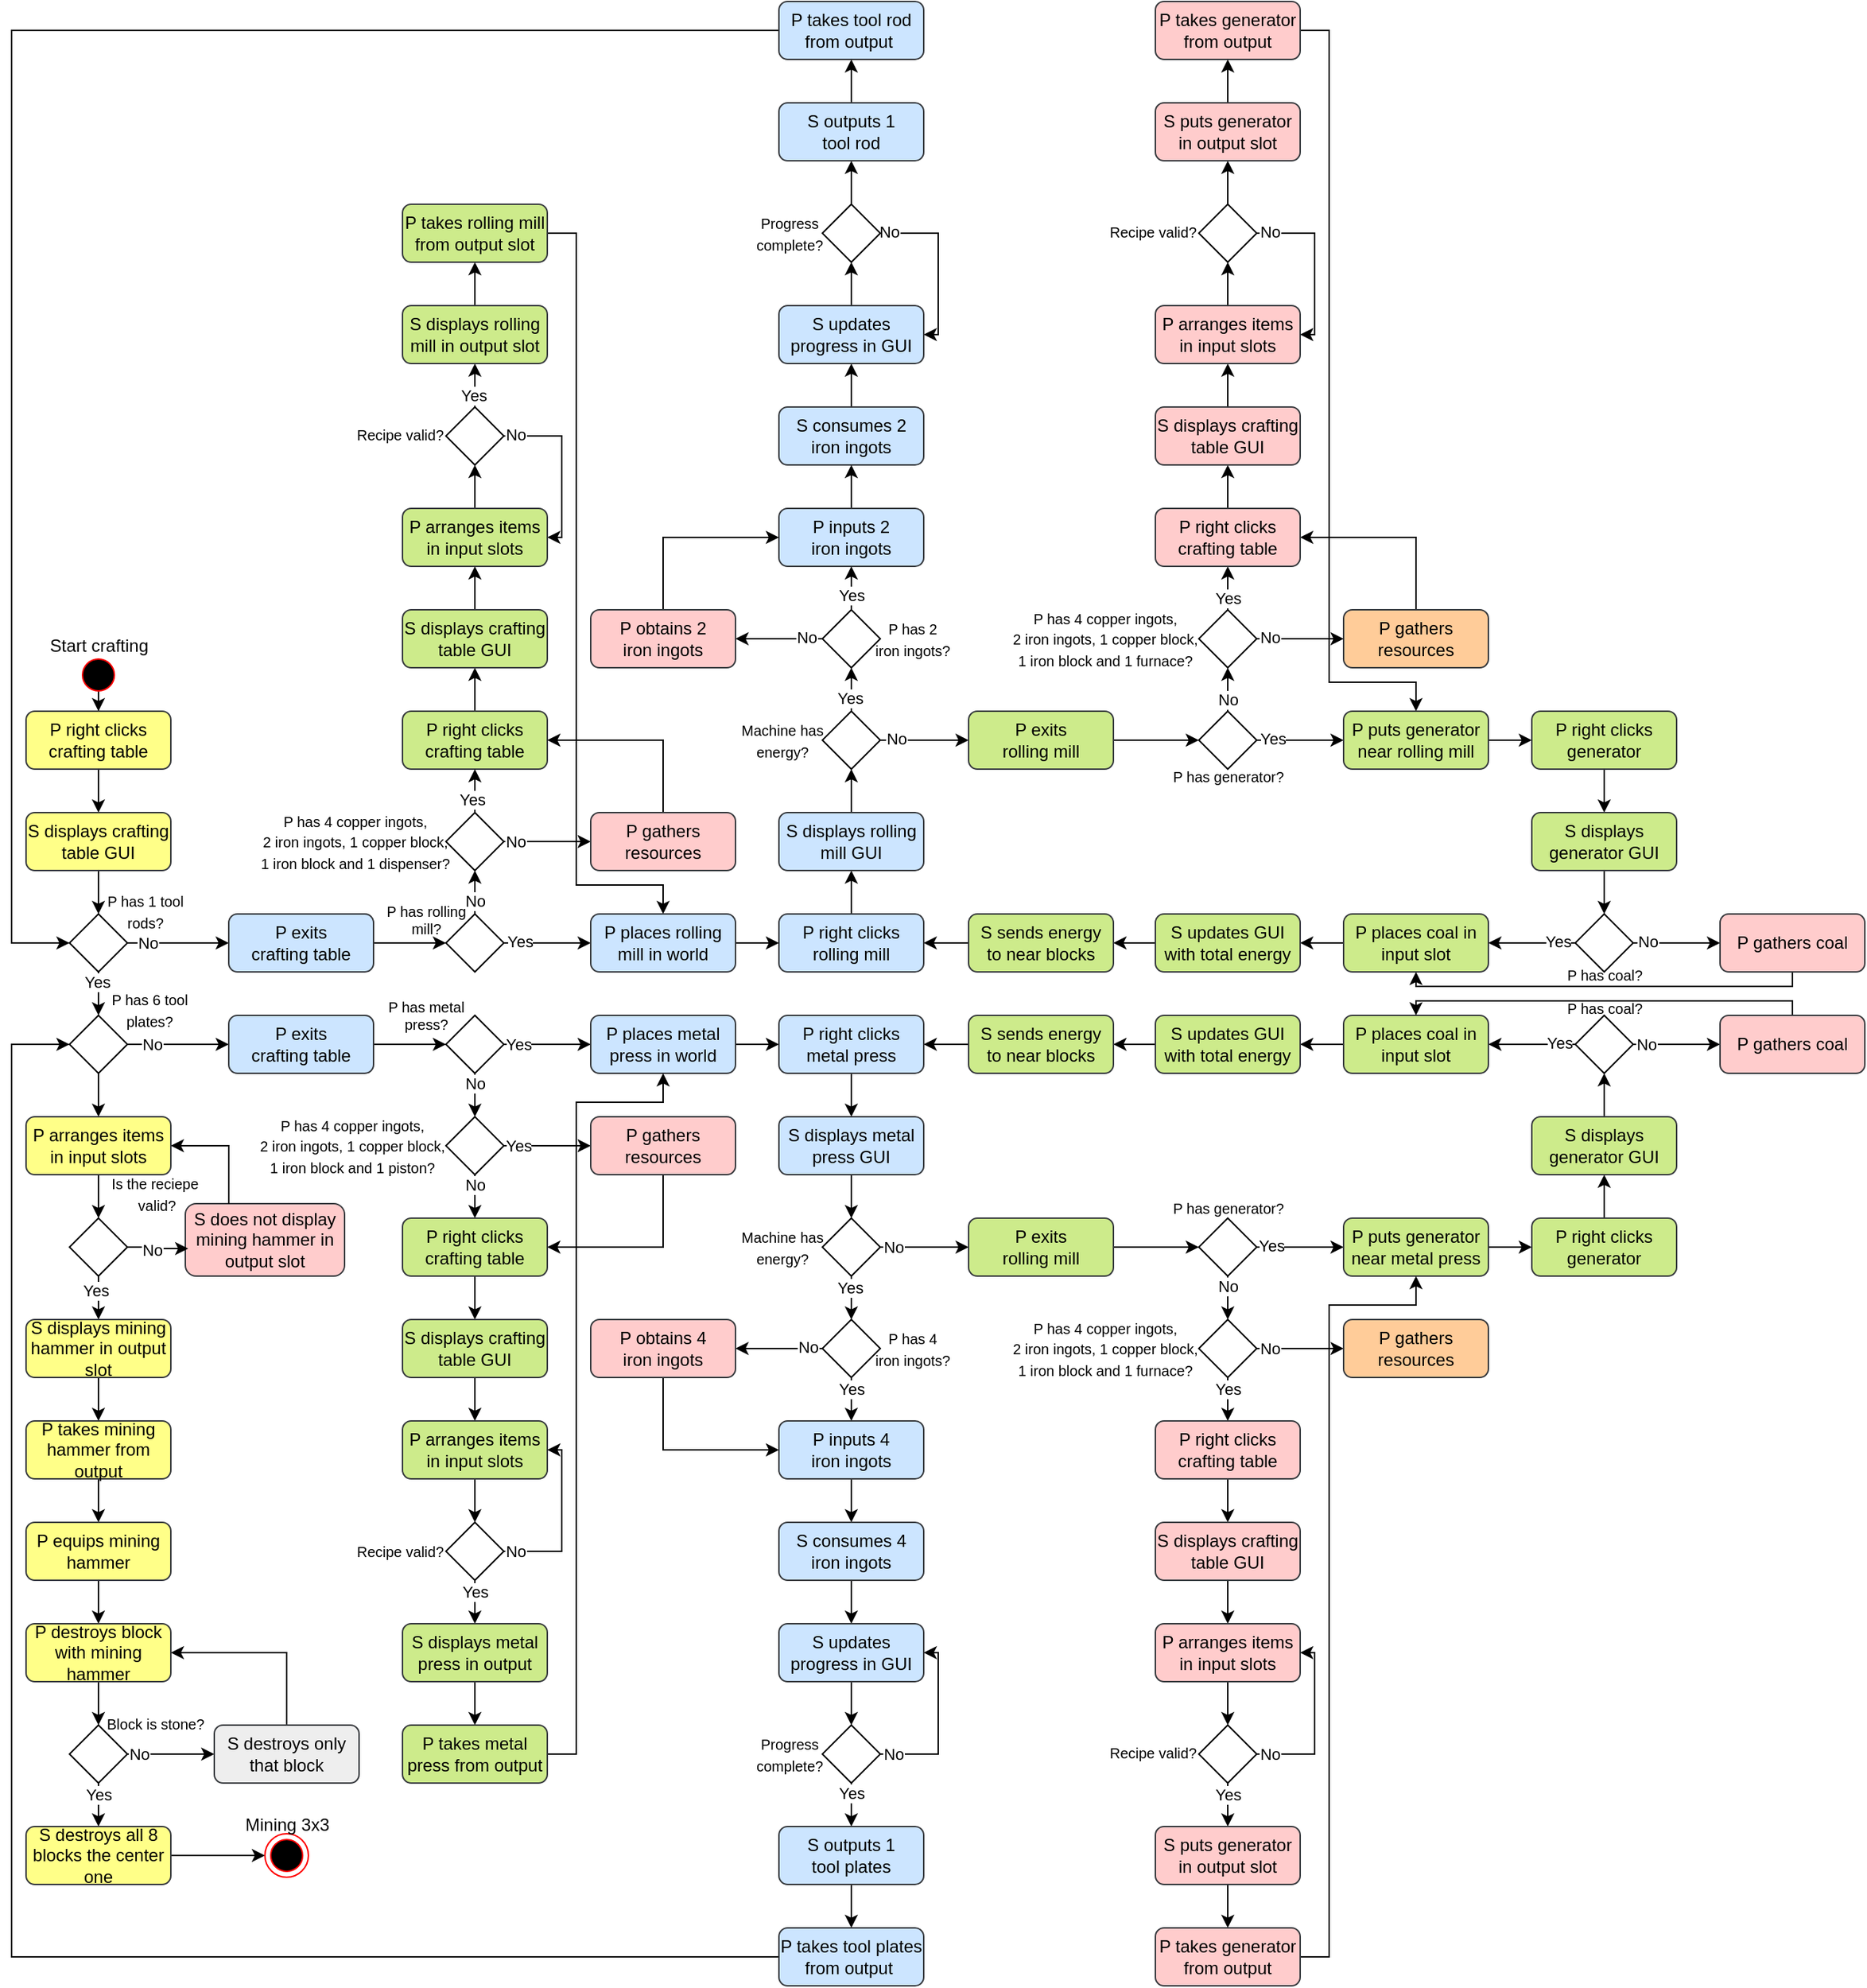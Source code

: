 <mxfile version="25.0.3">
  <diagram id="ci2N9BIWCz-CMGJV_tn8" name="Page-2">
    <mxGraphModel dx="2140" dy="1622" grid="1" gridSize="10" guides="0" tooltips="1" connect="1" arrows="1" fold="1" page="1" pageScale="1" pageWidth="850" pageHeight="1100" math="0" shadow="0">
      <root>
        <mxCell id="0" />
        <mxCell id="1" parent="0" />
        <mxCell id="rCreAgRwZfXpnkLIJZhr-6" style="edgeStyle=orthogonalEdgeStyle;rounded=0;orthogonalLoop=1;jettySize=auto;html=1;entryX=0.5;entryY=0;entryDx=0;entryDy=0;" parent="1" source="rCreAgRwZfXpnkLIJZhr-1" target="rCreAgRwZfXpnkLIJZhr-4" edge="1">
          <mxGeometry relative="1" as="geometry" />
        </mxCell>
        <mxCell id="rCreAgRwZfXpnkLIJZhr-1" value="" style="ellipse;html=1;shape=startState;fillColor=#000000;strokeColor=#ff0000;" parent="1" vertex="1">
          <mxGeometry x="35" y="10" width="30" height="30" as="geometry" />
        </mxCell>
        <mxCell id="rCreAgRwZfXpnkLIJZhr-2" value="Start crafting" style="text;html=1;align=center;verticalAlign=middle;resizable=0;points=[];autosize=1;strokeColor=none;fillColor=none;" parent="1" vertex="1">
          <mxGeometry x="5" y="-10" width="90" height="30" as="geometry" />
        </mxCell>
        <mxCell id="rCreAgRwZfXpnkLIJZhr-3" style="edgeStyle=orthogonalEdgeStyle;rounded=0;orthogonalLoop=1;jettySize=auto;html=1;entryX=0.5;entryY=0;entryDx=0;entryDy=0;" parent="1" source="rCreAgRwZfXpnkLIJZhr-4" target="rCreAgRwZfXpnkLIJZhr-5" edge="1">
          <mxGeometry relative="1" as="geometry" />
        </mxCell>
        <mxCell id="rCreAgRwZfXpnkLIJZhr-4" value="P right clicks crafting table" style="rounded=1;whiteSpace=wrap;html=1;fillColor=#ffff88;strokeColor=#36393d;" parent="1" vertex="1">
          <mxGeometry y="50" width="100" height="40" as="geometry" />
        </mxCell>
        <mxCell id="YACCsNGOgcd4hU_FnRT_-3" style="edgeStyle=orthogonalEdgeStyle;rounded=0;orthogonalLoop=1;jettySize=auto;html=1;entryX=0.5;entryY=0;entryDx=0;entryDy=0;" parent="1" source="rCreAgRwZfXpnkLIJZhr-5" target="YACCsNGOgcd4hU_FnRT_-2" edge="1">
          <mxGeometry relative="1" as="geometry" />
        </mxCell>
        <mxCell id="rCreAgRwZfXpnkLIJZhr-5" value="S displays crafting table GUI" style="rounded=1;whiteSpace=wrap;html=1;fillColor=#ffff88;strokeColor=#36393d;" parent="1" vertex="1">
          <mxGeometry y="120" width="100" height="40" as="geometry" />
        </mxCell>
        <mxCell id="Y9NgNRr5OfwcxSlWQCwe-8" style="edgeStyle=orthogonalEdgeStyle;rounded=0;orthogonalLoop=1;jettySize=auto;html=1;entryX=0;entryY=0.5;entryDx=0;entryDy=0;" parent="1" source="YACCsNGOgcd4hU_FnRT_-2" target="Y9NgNRr5OfwcxSlWQCwe-7" edge="1">
          <mxGeometry relative="1" as="geometry" />
        </mxCell>
        <mxCell id="Y9NgNRr5OfwcxSlWQCwe-11" value="No" style="edgeLabel;html=1;align=center;verticalAlign=middle;resizable=0;points=[];" parent="Y9NgNRr5OfwcxSlWQCwe-8" vertex="1" connectable="0">
          <mxGeometry x="-0.504" y="-1" relative="1" as="geometry">
            <mxPoint x="-4" y="-1" as="offset" />
          </mxGeometry>
        </mxCell>
        <mxCell id="c-CdmSUs8k1gwOkhVw7D-69" style="edgeStyle=orthogonalEdgeStyle;rounded=0;orthogonalLoop=1;jettySize=auto;html=1;entryX=0.5;entryY=0;entryDx=0;entryDy=0;" parent="1" source="YACCsNGOgcd4hU_FnRT_-2" target="c-CdmSUs8k1gwOkhVw7D-68" edge="1">
          <mxGeometry relative="1" as="geometry" />
        </mxCell>
        <mxCell id="c-CdmSUs8k1gwOkhVw7D-70" value="Yes" style="edgeLabel;html=1;align=center;verticalAlign=middle;resizable=0;points=[];" parent="c-CdmSUs8k1gwOkhVw7D-69" vertex="1" connectable="0">
          <mxGeometry x="-0.632" y="-1" relative="1" as="geometry">
            <mxPoint y="-2" as="offset" />
          </mxGeometry>
        </mxCell>
        <mxCell id="YACCsNGOgcd4hU_FnRT_-2" value="" style="rhombus;whiteSpace=wrap;html=1;" parent="1" vertex="1">
          <mxGeometry x="30" y="190" width="40" height="40" as="geometry" />
        </mxCell>
        <mxCell id="Y9NgNRr5OfwcxSlWQCwe-14" style="edgeStyle=orthogonalEdgeStyle;rounded=0;orthogonalLoop=1;jettySize=auto;html=1;entryX=0.5;entryY=1;entryDx=0;entryDy=0;" parent="1" source="Y9NgNRr5OfwcxSlWQCwe-2" target="Y9NgNRr5OfwcxSlWQCwe-13" edge="1">
          <mxGeometry relative="1" as="geometry" />
        </mxCell>
        <mxCell id="Y9NgNRr5OfwcxSlWQCwe-15" value="No" style="edgeLabel;html=1;align=center;verticalAlign=middle;resizable=0;points=[];" parent="Y9NgNRr5OfwcxSlWQCwe-14" vertex="1" connectable="0">
          <mxGeometry x="0.124" relative="1" as="geometry">
            <mxPoint y="3" as="offset" />
          </mxGeometry>
        </mxCell>
        <mxCell id="jw4Wikzk12u5fo2cQCeF-10" style="edgeStyle=orthogonalEdgeStyle;rounded=0;orthogonalLoop=1;jettySize=auto;html=1;entryX=0;entryY=0.5;entryDx=0;entryDy=0;" parent="1" source="Y9NgNRr5OfwcxSlWQCwe-2" target="O1E-eZQu9e3uhCLpHRv8-28" edge="1">
          <mxGeometry relative="1" as="geometry">
            <mxPoint x="390" y="210" as="targetPoint" />
          </mxGeometry>
        </mxCell>
        <mxCell id="O1E-eZQu9e3uhCLpHRv8-31" value="Yes" style="edgeLabel;html=1;align=center;verticalAlign=middle;resizable=0;points=[];" parent="jw4Wikzk12u5fo2cQCeF-10" vertex="1" connectable="0">
          <mxGeometry x="-0.458" y="2" relative="1" as="geometry">
            <mxPoint x="-6" y="1" as="offset" />
          </mxGeometry>
        </mxCell>
        <mxCell id="Y9NgNRr5OfwcxSlWQCwe-2" value="" style="rhombus;whiteSpace=wrap;html=1;" parent="1" vertex="1">
          <mxGeometry x="290" y="190" width="40" height="40" as="geometry" />
        </mxCell>
        <mxCell id="jw4Wikzk12u5fo2cQCeF-3" style="edgeStyle=orthogonalEdgeStyle;rounded=0;orthogonalLoop=1;jettySize=auto;html=1;entryX=1;entryY=0.5;entryDx=0;entryDy=0;" parent="1" source="Y9NgNRr5OfwcxSlWQCwe-4" target="Y9NgNRr5OfwcxSlWQCwe-16" edge="1">
          <mxGeometry relative="1" as="geometry">
            <Array as="points">
              <mxPoint x="370" y="-140" />
              <mxPoint x="370" y="-70" />
            </Array>
          </mxGeometry>
        </mxCell>
        <mxCell id="jw4Wikzk12u5fo2cQCeF-4" value="No" style="edgeLabel;html=1;align=center;verticalAlign=middle;resizable=0;points=[];" parent="jw4Wikzk12u5fo2cQCeF-3" vertex="1" connectable="0">
          <mxGeometry x="-0.729" y="1" relative="1" as="geometry">
            <mxPoint x="-9" as="offset" />
          </mxGeometry>
        </mxCell>
        <mxCell id="jw4Wikzk12u5fo2cQCeF-5" style="edgeStyle=orthogonalEdgeStyle;rounded=0;orthogonalLoop=1;jettySize=auto;html=1;entryX=0.5;entryY=1;entryDx=0;entryDy=0;" parent="1" source="Y9NgNRr5OfwcxSlWQCwe-4" target="Y9NgNRr5OfwcxSlWQCwe-6" edge="1">
          <mxGeometry relative="1" as="geometry" />
        </mxCell>
        <mxCell id="jw4Wikzk12u5fo2cQCeF-6" value="Yes" style="edgeLabel;html=1;align=center;verticalAlign=middle;resizable=0;points=[];" parent="jw4Wikzk12u5fo2cQCeF-5" vertex="1" connectable="0">
          <mxGeometry x="0.223" y="1" relative="1" as="geometry">
            <mxPoint y="2" as="offset" />
          </mxGeometry>
        </mxCell>
        <mxCell id="Y9NgNRr5OfwcxSlWQCwe-4" value="" style="rhombus;whiteSpace=wrap;html=1;" parent="1" vertex="1">
          <mxGeometry x="290" y="-160" width="40" height="40" as="geometry" />
        </mxCell>
        <mxCell id="Y9NgNRr5OfwcxSlWQCwe-23" style="edgeStyle=orthogonalEdgeStyle;rounded=0;orthogonalLoop=1;jettySize=auto;html=1;entryX=0.5;entryY=1;entryDx=0;entryDy=0;" parent="1" source="Y9NgNRr5OfwcxSlWQCwe-5" target="Y9NgNRr5OfwcxSlWQCwe-22" edge="1">
          <mxGeometry relative="1" as="geometry" />
        </mxCell>
        <mxCell id="Y9NgNRr5OfwcxSlWQCwe-5" value="P right clicks crafting table" style="rounded=1;whiteSpace=wrap;html=1;fillColor=#cdeb8b;strokeColor=#36393d;" parent="1" vertex="1">
          <mxGeometry x="260" y="50" width="100" height="40" as="geometry" />
        </mxCell>
        <mxCell id="O1E-eZQu9e3uhCLpHRv8-27" style="edgeStyle=orthogonalEdgeStyle;rounded=0;orthogonalLoop=1;jettySize=auto;html=1;entryX=0.5;entryY=1;entryDx=0;entryDy=0;" parent="1" source="Y9NgNRr5OfwcxSlWQCwe-6" target="O1E-eZQu9e3uhCLpHRv8-26" edge="1">
          <mxGeometry relative="1" as="geometry" />
        </mxCell>
        <mxCell id="Y9NgNRr5OfwcxSlWQCwe-6" value="S displays rolling mill in output slot" style="rounded=1;whiteSpace=wrap;html=1;fillColor=#cdeb8b;strokeColor=#36393d;" parent="1" vertex="1">
          <mxGeometry x="260" y="-230" width="100" height="40" as="geometry" />
        </mxCell>
        <mxCell id="Y9NgNRr5OfwcxSlWQCwe-9" style="edgeStyle=orthogonalEdgeStyle;rounded=0;orthogonalLoop=1;jettySize=auto;html=1;entryX=0;entryY=0.5;entryDx=0;entryDy=0;" parent="1" source="Y9NgNRr5OfwcxSlWQCwe-7" target="Y9NgNRr5OfwcxSlWQCwe-2" edge="1">
          <mxGeometry relative="1" as="geometry" />
        </mxCell>
        <mxCell id="Y9NgNRr5OfwcxSlWQCwe-7" value="P exits &lt;br&gt;crafting table" style="rounded=1;whiteSpace=wrap;html=1;fillColor=#cce5ff;strokeColor=#36393d;" parent="1" vertex="1">
          <mxGeometry x="140" y="190" width="100" height="40" as="geometry" />
        </mxCell>
        <mxCell id="Y9NgNRr5OfwcxSlWQCwe-18" style="edgeStyle=orthogonalEdgeStyle;rounded=0;orthogonalLoop=1;jettySize=auto;html=1;entryX=0;entryY=0.5;entryDx=0;entryDy=0;" parent="1" source="Y9NgNRr5OfwcxSlWQCwe-13" target="Y9NgNRr5OfwcxSlWQCwe-17" edge="1">
          <mxGeometry relative="1" as="geometry" />
        </mxCell>
        <mxCell id="Y9NgNRr5OfwcxSlWQCwe-19" value="No" style="edgeLabel;html=1;align=center;verticalAlign=middle;resizable=0;points=[];" parent="Y9NgNRr5OfwcxSlWQCwe-18" vertex="1" connectable="0">
          <mxGeometry x="-0.062" relative="1" as="geometry">
            <mxPoint x="-20" as="offset" />
          </mxGeometry>
        </mxCell>
        <mxCell id="Y9NgNRr5OfwcxSlWQCwe-20" style="edgeStyle=orthogonalEdgeStyle;rounded=0;orthogonalLoop=1;jettySize=auto;html=1;entryX=0.5;entryY=1;entryDx=0;entryDy=0;" parent="1" source="Y9NgNRr5OfwcxSlWQCwe-13" target="Y9NgNRr5OfwcxSlWQCwe-5" edge="1">
          <mxGeometry relative="1" as="geometry" />
        </mxCell>
        <mxCell id="Y9NgNRr5OfwcxSlWQCwe-21" value="Yes" style="edgeLabel;html=1;align=center;verticalAlign=middle;resizable=0;points=[];" parent="Y9NgNRr5OfwcxSlWQCwe-20" vertex="1" connectable="0">
          <mxGeometry x="0.338" y="2" relative="1" as="geometry">
            <mxPoint y="4" as="offset" />
          </mxGeometry>
        </mxCell>
        <mxCell id="Y9NgNRr5OfwcxSlWQCwe-13" value="" style="rhombus;whiteSpace=wrap;html=1;" parent="1" vertex="1">
          <mxGeometry x="290" y="120" width="40" height="40" as="geometry" />
        </mxCell>
        <mxCell id="jw4Wikzk12u5fo2cQCeF-2" style="edgeStyle=orthogonalEdgeStyle;rounded=0;orthogonalLoop=1;jettySize=auto;html=1;entryX=0.5;entryY=1;entryDx=0;entryDy=0;" parent="1" source="Y9NgNRr5OfwcxSlWQCwe-16" target="Y9NgNRr5OfwcxSlWQCwe-4" edge="1">
          <mxGeometry relative="1" as="geometry" />
        </mxCell>
        <mxCell id="Y9NgNRr5OfwcxSlWQCwe-16" value="P arranges items in input slots" style="rounded=1;whiteSpace=wrap;html=1;fillColor=#cdeb8b;strokeColor=#36393d;" parent="1" vertex="1">
          <mxGeometry x="260" y="-90" width="100" height="40" as="geometry" />
        </mxCell>
        <mxCell id="Y9NgNRr5OfwcxSlWQCwe-24" style="edgeStyle=orthogonalEdgeStyle;rounded=0;orthogonalLoop=1;jettySize=auto;html=1;entryX=1;entryY=0.5;entryDx=0;entryDy=0;" parent="1" source="Y9NgNRr5OfwcxSlWQCwe-17" target="Y9NgNRr5OfwcxSlWQCwe-5" edge="1">
          <mxGeometry relative="1" as="geometry">
            <mxPoint x="440" y="70" as="targetPoint" />
            <Array as="points">
              <mxPoint x="440" y="70" />
            </Array>
          </mxGeometry>
        </mxCell>
        <mxCell id="Y9NgNRr5OfwcxSlWQCwe-17" value="P gathers resources" style="rounded=1;whiteSpace=wrap;html=1;fillColor=#ffcccc;strokeColor=#36393d;" parent="1" vertex="1">
          <mxGeometry x="390" y="120" width="100" height="40" as="geometry" />
        </mxCell>
        <mxCell id="jw4Wikzk12u5fo2cQCeF-1" style="edgeStyle=orthogonalEdgeStyle;rounded=0;orthogonalLoop=1;jettySize=auto;html=1;entryX=0.5;entryY=1;entryDx=0;entryDy=0;" parent="1" source="Y9NgNRr5OfwcxSlWQCwe-22" target="Y9NgNRr5OfwcxSlWQCwe-16" edge="1">
          <mxGeometry relative="1" as="geometry" />
        </mxCell>
        <mxCell id="Y9NgNRr5OfwcxSlWQCwe-22" value="S displays crafting table GUI" style="rounded=1;whiteSpace=wrap;html=1;fillColor=#cdeb8b;strokeColor=#36393d;" parent="1" vertex="1">
          <mxGeometry x="260" y="-20" width="100" height="40" as="geometry" />
        </mxCell>
        <mxCell id="jw4Wikzk12u5fo2cQCeF-7" value="Recipe valid?" style="text;html=1;align=center;verticalAlign=middle;resizable=0;points=[];autosize=1;strokeColor=none;fillColor=none;fontSize=10;" parent="1" vertex="1">
          <mxGeometry x="218" y="-156" width="80" height="30" as="geometry" />
        </mxCell>
        <mxCell id="O1E-eZQu9e3uhCLpHRv8-15" style="edgeStyle=orthogonalEdgeStyle;rounded=0;orthogonalLoop=1;jettySize=auto;html=1;entryX=0.5;entryY=1;entryDx=0;entryDy=0;" parent="1" source="jw4Wikzk12u5fo2cQCeF-8" target="O1E-eZQu9e3uhCLpHRv8-14" edge="1">
          <mxGeometry relative="1" as="geometry" />
        </mxCell>
        <mxCell id="jw4Wikzk12u5fo2cQCeF-8" value="S consumes 2&lt;br&gt;iron ingots" style="rounded=1;whiteSpace=wrap;html=1;fillColor=#cce5ff;strokeColor=#36393d;" parent="1" vertex="1">
          <mxGeometry x="520" y="-160" width="100" height="40" as="geometry" />
        </mxCell>
        <mxCell id="7K-y8YrCAYIIh2OwUwzE-5" style="edgeStyle=orthogonalEdgeStyle;rounded=0;orthogonalLoop=1;jettySize=auto;html=1;entryX=0.5;entryY=1;entryDx=0;entryDy=0;" parent="1" source="jw4Wikzk12u5fo2cQCeF-9" target="7K-y8YrCAYIIh2OwUwzE-4" edge="1">
          <mxGeometry relative="1" as="geometry" />
        </mxCell>
        <mxCell id="jw4Wikzk12u5fo2cQCeF-9" value="P right clicks rolling mill" style="rounded=1;whiteSpace=wrap;html=1;fillColor=#cce5ff;strokeColor=#36393d;" parent="1" vertex="1">
          <mxGeometry x="520" y="190" width="100" height="40" as="geometry" />
        </mxCell>
        <mxCell id="7K-y8YrCAYIIh2OwUwzE-1" value="P has rolling &lt;br&gt;mill?" style="text;html=1;align=center;verticalAlign=middle;resizable=0;points=[];autosize=1;strokeColor=none;fillColor=none;fontSize=10;" parent="1" vertex="1">
          <mxGeometry x="236" y="174" width="80" height="40" as="geometry" />
        </mxCell>
        <mxCell id="7K-y8YrCAYIIh2OwUwzE-2" value="&lt;font style=&quot;font-size: 10px;&quot;&gt;P has 4 copper ingots, &lt;br&gt;2 iron ingots, 1&amp;nbsp;&lt;span style=&quot;text-align: left;&quot;&gt;copper block, &lt;br&gt;1 iron block and 1 dispenser?&lt;/span&gt;&lt;/font&gt;" style="text;html=1;align=center;verticalAlign=middle;resizable=0;points=[];autosize=1;strokeColor=none;fillColor=none;" parent="1" vertex="1">
          <mxGeometry x="152" y="110" width="150" height="60" as="geometry" />
        </mxCell>
        <mxCell id="7K-y8YrCAYIIh2OwUwzE-3" value="&lt;font style=&quot;font-size: 10px;&quot;&gt;P has 1 tool&lt;br&gt;rods?&lt;/font&gt;" style="text;html=1;align=center;verticalAlign=middle;resizable=0;points=[];autosize=1;strokeColor=none;fillColor=none;" parent="1" vertex="1">
          <mxGeometry x="42" y="168" width="80" height="40" as="geometry" />
        </mxCell>
        <mxCell id="M8DoVP05QLkGHNm5GCC9-2" style="edgeStyle=orthogonalEdgeStyle;rounded=0;orthogonalLoop=1;jettySize=auto;html=1;entryX=0.5;entryY=1;entryDx=0;entryDy=0;" parent="1" source="7K-y8YrCAYIIh2OwUwzE-4" target="M8DoVP05QLkGHNm5GCC9-1" edge="1">
          <mxGeometry relative="1" as="geometry" />
        </mxCell>
        <mxCell id="7K-y8YrCAYIIh2OwUwzE-4" value="S displays rolling mill GUI" style="rounded=1;whiteSpace=wrap;html=1;fillColor=#cce5ff;strokeColor=#36393d;" parent="1" vertex="1">
          <mxGeometry x="520" y="120" width="100" height="40" as="geometry" />
        </mxCell>
        <mxCell id="O1E-eZQu9e3uhCLpHRv8-3" style="edgeStyle=orthogonalEdgeStyle;rounded=0;orthogonalLoop=1;jettySize=auto;html=1;entryX=0.5;entryY=1;entryDx=0;entryDy=0;" parent="1" source="M8DoVP05QLkGHNm5GCC9-1" target="O1E-eZQu9e3uhCLpHRv8-2" edge="1">
          <mxGeometry relative="1" as="geometry" />
        </mxCell>
        <mxCell id="O1E-eZQu9e3uhCLpHRv8-5" value="Yes" style="edgeLabel;html=1;align=center;verticalAlign=middle;resizable=0;points=[];" parent="O1E-eZQu9e3uhCLpHRv8-3" vertex="1" connectable="0">
          <mxGeometry x="0.101" y="-1" relative="1" as="geometry">
            <mxPoint y="3" as="offset" />
          </mxGeometry>
        </mxCell>
        <mxCell id="O1E-eZQu9e3uhCLpHRv8-33" style="edgeStyle=orthogonalEdgeStyle;rounded=0;orthogonalLoop=1;jettySize=auto;html=1;entryX=0;entryY=0.5;entryDx=0;entryDy=0;" parent="1" source="M8DoVP05QLkGHNm5GCC9-1" target="O1E-eZQu9e3uhCLpHRv8-32" edge="1">
          <mxGeometry relative="1" as="geometry" />
        </mxCell>
        <mxCell id="c-CdmSUs8k1gwOkhVw7D-31" value="No" style="edgeLabel;html=1;align=center;verticalAlign=middle;resizable=0;points=[];" parent="O1E-eZQu9e3uhCLpHRv8-33" vertex="1" connectable="0">
          <mxGeometry x="-0.3" y="-1" relative="1" as="geometry">
            <mxPoint x="-11" y="-2" as="offset" />
          </mxGeometry>
        </mxCell>
        <mxCell id="M8DoVP05QLkGHNm5GCC9-1" value="" style="rhombus;whiteSpace=wrap;html=1;" parent="1" vertex="1">
          <mxGeometry x="550" y="50" width="40" height="40" as="geometry" />
        </mxCell>
        <mxCell id="O1E-eZQu9e3uhCLpHRv8-13" style="edgeStyle=orthogonalEdgeStyle;rounded=0;orthogonalLoop=1;jettySize=auto;html=1;entryX=0.5;entryY=1;entryDx=0;entryDy=0;" parent="1" source="O1E-eZQu9e3uhCLpHRv8-1" target="jw4Wikzk12u5fo2cQCeF-8" edge="1">
          <mxGeometry relative="1" as="geometry" />
        </mxCell>
        <mxCell id="O1E-eZQu9e3uhCLpHRv8-1" value="P inputs 2 &lt;br&gt;iron ingots" style="rounded=1;whiteSpace=wrap;html=1;fillColor=#cce5ff;strokeColor=#36393d;" parent="1" vertex="1">
          <mxGeometry x="520" y="-90" width="100" height="40" as="geometry" />
        </mxCell>
        <mxCell id="O1E-eZQu9e3uhCLpHRv8-8" style="edgeStyle=orthogonalEdgeStyle;rounded=0;orthogonalLoop=1;jettySize=auto;html=1;entryX=1;entryY=0.5;entryDx=0;entryDy=0;" parent="1" source="O1E-eZQu9e3uhCLpHRv8-2" target="O1E-eZQu9e3uhCLpHRv8-7" edge="1">
          <mxGeometry relative="1" as="geometry" />
        </mxCell>
        <mxCell id="O1E-eZQu9e3uhCLpHRv8-10" value="No" style="edgeLabel;html=1;align=center;verticalAlign=middle;resizable=0;points=[];" parent="O1E-eZQu9e3uhCLpHRv8-8" vertex="1" connectable="0">
          <mxGeometry x="-0.262" y="-1" relative="1" as="geometry">
            <mxPoint x="11" as="offset" />
          </mxGeometry>
        </mxCell>
        <mxCell id="O1E-eZQu9e3uhCLpHRv8-11" style="edgeStyle=orthogonalEdgeStyle;rounded=0;orthogonalLoop=1;jettySize=auto;html=1;entryX=0.5;entryY=1;entryDx=0;entryDy=0;" parent="1" source="O1E-eZQu9e3uhCLpHRv8-2" target="O1E-eZQu9e3uhCLpHRv8-1" edge="1">
          <mxGeometry relative="1" as="geometry" />
        </mxCell>
        <mxCell id="O1E-eZQu9e3uhCLpHRv8-12" value="Yes" style="edgeLabel;html=1;align=center;verticalAlign=middle;resizable=0;points=[];" parent="O1E-eZQu9e3uhCLpHRv8-11" vertex="1" connectable="0">
          <mxGeometry x="-0.599" relative="1" as="geometry">
            <mxPoint as="offset" />
          </mxGeometry>
        </mxCell>
        <mxCell id="O1E-eZQu9e3uhCLpHRv8-2" value="" style="rhombus;whiteSpace=wrap;html=1;" parent="1" vertex="1">
          <mxGeometry x="550" y="-20" width="40" height="40" as="geometry" />
        </mxCell>
        <mxCell id="O1E-eZQu9e3uhCLpHRv8-4" value="&lt;font style=&quot;font-size: 10px;&quot;&gt;Machine has&lt;br&gt;energy?&lt;/font&gt;" style="text;html=1;align=center;verticalAlign=middle;resizable=0;points=[];autosize=1;strokeColor=none;fillColor=none;" parent="1" vertex="1">
          <mxGeometry x="482" y="50" width="80" height="40" as="geometry" />
        </mxCell>
        <mxCell id="O1E-eZQu9e3uhCLpHRv8-6" value="&lt;font style=&quot;font-size: 10px;&quot;&gt;P has 2&lt;br&gt;iron ingots?&lt;/font&gt;" style="text;html=1;align=center;verticalAlign=middle;resizable=0;points=[];autosize=1;strokeColor=none;fillColor=none;" parent="1" vertex="1">
          <mxGeometry x="572" y="-20" width="80" height="40" as="geometry" />
        </mxCell>
        <mxCell id="O1E-eZQu9e3uhCLpHRv8-9" style="edgeStyle=orthogonalEdgeStyle;rounded=0;orthogonalLoop=1;jettySize=auto;html=1;entryX=0;entryY=0.5;entryDx=0;entryDy=0;" parent="1" source="O1E-eZQu9e3uhCLpHRv8-7" target="O1E-eZQu9e3uhCLpHRv8-1" edge="1">
          <mxGeometry relative="1" as="geometry">
            <Array as="points">
              <mxPoint x="440" y="-70" />
            </Array>
          </mxGeometry>
        </mxCell>
        <mxCell id="O1E-eZQu9e3uhCLpHRv8-7" value="P obtains 2 &lt;br&gt;iron ingots" style="rounded=1;whiteSpace=wrap;html=1;fillColor=#ffcccc;strokeColor=#36393d;" parent="1" vertex="1">
          <mxGeometry x="390" y="-20" width="100" height="40" as="geometry" />
        </mxCell>
        <mxCell id="O1E-eZQu9e3uhCLpHRv8-17" style="edgeStyle=orthogonalEdgeStyle;rounded=0;orthogonalLoop=1;jettySize=auto;html=1;entryX=0.5;entryY=1;entryDx=0;entryDy=0;" parent="1" source="O1E-eZQu9e3uhCLpHRv8-14" target="O1E-eZQu9e3uhCLpHRv8-16" edge="1">
          <mxGeometry relative="1" as="geometry" />
        </mxCell>
        <mxCell id="O1E-eZQu9e3uhCLpHRv8-14" value="S updates progress in GUI" style="rounded=1;whiteSpace=wrap;html=1;fillColor=#cce5ff;strokeColor=#36393d;" parent="1" vertex="1">
          <mxGeometry x="520" y="-230" width="100" height="40" as="geometry" />
        </mxCell>
        <mxCell id="O1E-eZQu9e3uhCLpHRv8-18" style="edgeStyle=orthogonalEdgeStyle;rounded=0;orthogonalLoop=1;jettySize=auto;html=1;entryX=1;entryY=0.5;entryDx=0;entryDy=0;" parent="1" source="O1E-eZQu9e3uhCLpHRv8-16" target="O1E-eZQu9e3uhCLpHRv8-14" edge="1">
          <mxGeometry relative="1" as="geometry">
            <Array as="points">
              <mxPoint x="630" y="-280" />
              <mxPoint x="630" y="-210" />
            </Array>
          </mxGeometry>
        </mxCell>
        <mxCell id="O1E-eZQu9e3uhCLpHRv8-19" value="No" style="edgeLabel;html=1;align=center;verticalAlign=middle;resizable=0;points=[];" parent="O1E-eZQu9e3uhCLpHRv8-18" vertex="1" connectable="0">
          <mxGeometry x="-0.68" y="1" relative="1" as="geometry">
            <mxPoint x="-13" as="offset" />
          </mxGeometry>
        </mxCell>
        <mxCell id="O1E-eZQu9e3uhCLpHRv8-22" style="edgeStyle=orthogonalEdgeStyle;rounded=0;orthogonalLoop=1;jettySize=auto;html=1;entryX=0.5;entryY=1;entryDx=0;entryDy=0;" parent="1" source="O1E-eZQu9e3uhCLpHRv8-16" target="O1E-eZQu9e3uhCLpHRv8-21" edge="1">
          <mxGeometry relative="1" as="geometry" />
        </mxCell>
        <mxCell id="O1E-eZQu9e3uhCLpHRv8-16" value="" style="rhombus;whiteSpace=wrap;html=1;" parent="1" vertex="1">
          <mxGeometry x="550" y="-300" width="40" height="40" as="geometry" />
        </mxCell>
        <mxCell id="O1E-eZQu9e3uhCLpHRv8-20" value="&lt;font style=&quot;font-size: 10px;&quot;&gt;Progress&lt;br&gt;complete?&lt;/font&gt;" style="text;html=1;align=center;verticalAlign=middle;resizable=0;points=[];autosize=1;strokeColor=none;fillColor=none;" parent="1" vertex="1">
          <mxGeometry x="492" y="-300" width="70" height="40" as="geometry" />
        </mxCell>
        <mxCell id="O1E-eZQu9e3uhCLpHRv8-24" style="edgeStyle=orthogonalEdgeStyle;rounded=0;orthogonalLoop=1;jettySize=auto;html=1;entryX=0.5;entryY=1;entryDx=0;entryDy=0;" parent="1" source="O1E-eZQu9e3uhCLpHRv8-21" target="O1E-eZQu9e3uhCLpHRv8-23" edge="1">
          <mxGeometry relative="1" as="geometry" />
        </mxCell>
        <mxCell id="O1E-eZQu9e3uhCLpHRv8-21" value="S outputs 1&lt;br&gt;tool rod" style="rounded=1;whiteSpace=wrap;html=1;fillColor=#cce5ff;strokeColor=#36393d;" parent="1" vertex="1">
          <mxGeometry x="520" y="-370" width="100" height="40" as="geometry" />
        </mxCell>
        <mxCell id="O1E-eZQu9e3uhCLpHRv8-25" style="edgeStyle=orthogonalEdgeStyle;rounded=0;orthogonalLoop=1;jettySize=auto;html=1;entryX=0;entryY=0.5;entryDx=0;entryDy=0;" parent="1" source="O1E-eZQu9e3uhCLpHRv8-23" target="YACCsNGOgcd4hU_FnRT_-2" edge="1">
          <mxGeometry relative="1" as="geometry">
            <Array as="points">
              <mxPoint x="-10" y="-420" />
              <mxPoint x="-10" y="210" />
            </Array>
          </mxGeometry>
        </mxCell>
        <mxCell id="O1E-eZQu9e3uhCLpHRv8-23" value="P takes tool rod from output&amp;nbsp;" style="rounded=1;whiteSpace=wrap;html=1;fillColor=#cce5ff;strokeColor=#36393d;" parent="1" vertex="1">
          <mxGeometry x="520" y="-440" width="100" height="40" as="geometry" />
        </mxCell>
        <mxCell id="O1E-eZQu9e3uhCLpHRv8-30" style="edgeStyle=orthogonalEdgeStyle;rounded=0;orthogonalLoop=1;jettySize=auto;html=1;entryX=0.5;entryY=0;entryDx=0;entryDy=0;" parent="1" source="O1E-eZQu9e3uhCLpHRv8-26" target="O1E-eZQu9e3uhCLpHRv8-28" edge="1">
          <mxGeometry relative="1" as="geometry">
            <Array as="points">
              <mxPoint x="380" y="-280" />
              <mxPoint x="380" y="170" />
              <mxPoint x="440" y="170" />
            </Array>
          </mxGeometry>
        </mxCell>
        <mxCell id="O1E-eZQu9e3uhCLpHRv8-26" value="P takes rolling mill from output slot" style="rounded=1;whiteSpace=wrap;html=1;fillColor=#cdeb8b;strokeColor=#36393d;" parent="1" vertex="1">
          <mxGeometry x="260" y="-300" width="100" height="40" as="geometry" />
        </mxCell>
        <mxCell id="O1E-eZQu9e3uhCLpHRv8-29" style="edgeStyle=orthogonalEdgeStyle;rounded=0;orthogonalLoop=1;jettySize=auto;html=1;entryX=0;entryY=0.5;entryDx=0;entryDy=0;" parent="1" source="O1E-eZQu9e3uhCLpHRv8-28" target="jw4Wikzk12u5fo2cQCeF-9" edge="1">
          <mxGeometry relative="1" as="geometry" />
        </mxCell>
        <mxCell id="O1E-eZQu9e3uhCLpHRv8-28" value="P places rolling mill in world" style="rounded=1;whiteSpace=wrap;html=1;fillColor=#cce5ff;strokeColor=#36393d;" parent="1" vertex="1">
          <mxGeometry x="390" y="190" width="100" height="40" as="geometry" />
        </mxCell>
        <mxCell id="gzHzxYbltcSp5-DP1fZx-5" style="edgeStyle=orthogonalEdgeStyle;rounded=0;orthogonalLoop=1;jettySize=auto;html=1;entryX=0;entryY=0.5;entryDx=0;entryDy=0;" parent="1" source="O1E-eZQu9e3uhCLpHRv8-32" target="gzHzxYbltcSp5-DP1fZx-3" edge="1">
          <mxGeometry relative="1" as="geometry" />
        </mxCell>
        <mxCell id="O1E-eZQu9e3uhCLpHRv8-32" value="P exits&lt;br&gt;rolling mill" style="rounded=1;whiteSpace=wrap;html=1;fillColor=#cdeb8b;strokeColor=#36393d;" parent="1" vertex="1">
          <mxGeometry x="651" y="50" width="100" height="40" as="geometry" />
        </mxCell>
        <mxCell id="c-CdmSUs8k1gwOkhVw7D-2" style="edgeStyle=orthogonalEdgeStyle;rounded=0;orthogonalLoop=1;jettySize=auto;html=1;entryX=0;entryY=0.5;entryDx=0;entryDy=0;" parent="1" source="gzHzxYbltcSp5-DP1fZx-3" target="c-CdmSUs8k1gwOkhVw7D-1" edge="1">
          <mxGeometry relative="1" as="geometry" />
        </mxCell>
        <mxCell id="c-CdmSUs8k1gwOkhVw7D-3" value="Yes" style="edgeLabel;html=1;align=center;verticalAlign=middle;resizable=0;points=[];" parent="c-CdmSUs8k1gwOkhVw7D-2" vertex="1" connectable="0">
          <mxGeometry x="-0.318" y="-2" relative="1" as="geometry">
            <mxPoint x="-10" y="-3" as="offset" />
          </mxGeometry>
        </mxCell>
        <mxCell id="c-CdmSUs8k1gwOkhVw7D-37" style="edgeStyle=orthogonalEdgeStyle;rounded=0;orthogonalLoop=1;jettySize=auto;html=1;entryX=0.5;entryY=1;entryDx=0;entryDy=0;" parent="1" source="gzHzxYbltcSp5-DP1fZx-3" target="c-CdmSUs8k1gwOkhVw7D-35" edge="1">
          <mxGeometry relative="1" as="geometry" />
        </mxCell>
        <mxCell id="c-CdmSUs8k1gwOkhVw7D-38" value="No" style="edgeLabel;html=1;align=center;verticalAlign=middle;resizable=0;points=[];" parent="c-CdmSUs8k1gwOkhVw7D-37" vertex="1" connectable="0">
          <mxGeometry x="-0.728" relative="1" as="geometry">
            <mxPoint y="-1" as="offset" />
          </mxGeometry>
        </mxCell>
        <mxCell id="gzHzxYbltcSp5-DP1fZx-3" value="" style="rhombus;whiteSpace=wrap;html=1;" parent="1" vertex="1">
          <mxGeometry x="810" y="50" width="40" height="40" as="geometry" />
        </mxCell>
        <mxCell id="c-CdmSUs8k1gwOkhVw7D-5" style="edgeStyle=orthogonalEdgeStyle;rounded=0;orthogonalLoop=1;jettySize=auto;html=1;entryX=0;entryY=0.5;entryDx=0;entryDy=0;" parent="1" source="c-CdmSUs8k1gwOkhVw7D-1" target="c-CdmSUs8k1gwOkhVw7D-4" edge="1">
          <mxGeometry relative="1" as="geometry" />
        </mxCell>
        <mxCell id="c-CdmSUs8k1gwOkhVw7D-1" value="P puts generator near rolling mill" style="rounded=1;whiteSpace=wrap;html=1;fillColor=#cdeb8b;strokeColor=#36393d;" parent="1" vertex="1">
          <mxGeometry x="910" y="50" width="100" height="40" as="geometry" />
        </mxCell>
        <mxCell id="c-CdmSUs8k1gwOkhVw7D-7" style="edgeStyle=orthogonalEdgeStyle;rounded=0;orthogonalLoop=1;jettySize=auto;html=1;entryX=0.5;entryY=0;entryDx=0;entryDy=0;" parent="1" source="c-CdmSUs8k1gwOkhVw7D-4" target="c-CdmSUs8k1gwOkhVw7D-6" edge="1">
          <mxGeometry relative="1" as="geometry">
            <Array as="points">
              <mxPoint x="1090" y="110" />
              <mxPoint x="1090" y="110" />
            </Array>
          </mxGeometry>
        </mxCell>
        <mxCell id="c-CdmSUs8k1gwOkhVw7D-4" value="P right clicks&lt;br&gt;generator" style="rounded=1;whiteSpace=wrap;html=1;fillColor=#cdeb8b;strokeColor=#36393d;" parent="1" vertex="1">
          <mxGeometry x="1040" y="50" width="100" height="40" as="geometry" />
        </mxCell>
        <mxCell id="c-CdmSUs8k1gwOkhVw7D-26" style="edgeStyle=orthogonalEdgeStyle;rounded=0;orthogonalLoop=1;jettySize=auto;html=1;entryX=0.5;entryY=0;entryDx=0;entryDy=0;" parent="1" source="c-CdmSUs8k1gwOkhVw7D-6" target="c-CdmSUs8k1gwOkhVw7D-12" edge="1">
          <mxGeometry relative="1" as="geometry" />
        </mxCell>
        <mxCell id="c-CdmSUs8k1gwOkhVw7D-6" value="S displays&lt;br&gt;generator GUI" style="rounded=1;whiteSpace=wrap;html=1;fillColor=#cdeb8b;strokeColor=#36393d;" parent="1" vertex="1">
          <mxGeometry x="1040" y="120" width="100" height="40" as="geometry" />
        </mxCell>
        <mxCell id="c-CdmSUs8k1gwOkhVw7D-30" style="edgeStyle=orthogonalEdgeStyle;rounded=0;orthogonalLoop=1;jettySize=auto;html=1;entryX=0.5;entryY=1;entryDx=0;entryDy=0;" parent="1" source="c-CdmSUs8k1gwOkhVw7D-9" target="c-CdmSUs8k1gwOkhVw7D-11" edge="1">
          <mxGeometry relative="1" as="geometry">
            <Array as="points">
              <mxPoint x="1220" y="240" />
              <mxPoint x="960" y="240" />
            </Array>
          </mxGeometry>
        </mxCell>
        <mxCell id="c-CdmSUs8k1gwOkhVw7D-9" value="P gathers coal" style="rounded=1;whiteSpace=wrap;html=1;fillColor=#ffcccc;strokeColor=#36393d;" parent="1" vertex="1">
          <mxGeometry x="1170" y="190" width="100" height="40" as="geometry" />
        </mxCell>
        <mxCell id="c-CdmSUs8k1gwOkhVw7D-44" style="edgeStyle=orthogonalEdgeStyle;rounded=0;orthogonalLoop=1;jettySize=auto;html=1;entryX=1;entryY=0.5;entryDx=0;entryDy=0;exitX=0.5;exitY=0;exitDx=0;exitDy=0;" parent="1" source="c-CdmSUs8k1gwOkhVw7D-10" target="c-CdmSUs8k1gwOkhVw7D-39" edge="1">
          <mxGeometry relative="1" as="geometry" />
        </mxCell>
        <mxCell id="c-CdmSUs8k1gwOkhVw7D-10" value="P gathers resources" style="rounded=1;whiteSpace=wrap;html=1;fillColor=#ffcc99;strokeColor=#36393d;" parent="1" vertex="1">
          <mxGeometry x="910" y="-20" width="100" height="40" as="geometry" />
        </mxCell>
        <mxCell id="c-CdmSUs8k1gwOkhVw7D-28" style="edgeStyle=orthogonalEdgeStyle;rounded=0;orthogonalLoop=1;jettySize=auto;html=1;entryX=1;entryY=0.5;entryDx=0;entryDy=0;" parent="1" source="c-CdmSUs8k1gwOkhVw7D-11" target="c-CdmSUs8k1gwOkhVw7D-18" edge="1">
          <mxGeometry relative="1" as="geometry" />
        </mxCell>
        <mxCell id="c-CdmSUs8k1gwOkhVw7D-11" value="P places coal in input slot" style="rounded=1;whiteSpace=wrap;html=1;fillColor=#cdeb8b;strokeColor=#36393d;" parent="1" vertex="1">
          <mxGeometry x="910" y="190" width="100" height="40" as="geometry" />
        </mxCell>
        <mxCell id="c-CdmSUs8k1gwOkhVw7D-27" style="edgeStyle=orthogonalEdgeStyle;rounded=0;orthogonalLoop=1;jettySize=auto;html=1;entryX=1;entryY=0.5;entryDx=0;entryDy=0;" parent="1" source="c-CdmSUs8k1gwOkhVw7D-12" target="c-CdmSUs8k1gwOkhVw7D-11" edge="1">
          <mxGeometry relative="1" as="geometry" />
        </mxCell>
        <mxCell id="c-CdmSUs8k1gwOkhVw7D-29" value="Yes" style="edgeLabel;html=1;align=center;verticalAlign=middle;resizable=0;points=[];" parent="c-CdmSUs8k1gwOkhVw7D-27" vertex="1" connectable="0">
          <mxGeometry x="-0.65" y="1" relative="1" as="geometry">
            <mxPoint x="-2" y="-2" as="offset" />
          </mxGeometry>
        </mxCell>
        <mxCell id="c-CdmSUs8k1gwOkhVw7D-66" style="edgeStyle=orthogonalEdgeStyle;rounded=0;orthogonalLoop=1;jettySize=auto;html=1;entryX=0;entryY=0.5;entryDx=0;entryDy=0;" parent="1" source="c-CdmSUs8k1gwOkhVw7D-12" target="c-CdmSUs8k1gwOkhVw7D-9" edge="1">
          <mxGeometry relative="1" as="geometry" />
        </mxCell>
        <mxCell id="c-CdmSUs8k1gwOkhVw7D-67" value="No" style="edgeLabel;html=1;align=center;verticalAlign=middle;resizable=0;points=[];" parent="c-CdmSUs8k1gwOkhVw7D-66" vertex="1" connectable="0">
          <mxGeometry x="-0.519" y="1" relative="1" as="geometry">
            <mxPoint x="-5" as="offset" />
          </mxGeometry>
        </mxCell>
        <mxCell id="c-CdmSUs8k1gwOkhVw7D-12" value="" style="rhombus;whiteSpace=wrap;html=1;" parent="1" vertex="1">
          <mxGeometry x="1070" y="190" width="40" height="40" as="geometry" />
        </mxCell>
        <mxCell id="c-CdmSUs8k1gwOkhVw7D-21" style="edgeStyle=orthogonalEdgeStyle;rounded=0;orthogonalLoop=1;jettySize=auto;html=1;entryX=1;entryY=0.5;entryDx=0;entryDy=0;" parent="1" source="c-CdmSUs8k1gwOkhVw7D-18" target="c-CdmSUs8k1gwOkhVw7D-20" edge="1">
          <mxGeometry relative="1" as="geometry" />
        </mxCell>
        <mxCell id="c-CdmSUs8k1gwOkhVw7D-18" value="S updates GUI with total energy" style="rounded=1;whiteSpace=wrap;html=1;fillColor=#cdeb8b;strokeColor=#36393d;" parent="1" vertex="1">
          <mxGeometry x="780" y="190" width="100" height="40" as="geometry" />
        </mxCell>
        <mxCell id="c-CdmSUs8k1gwOkhVw7D-22" style="edgeStyle=orthogonalEdgeStyle;rounded=0;orthogonalLoop=1;jettySize=auto;html=1;entryX=1;entryY=0.5;entryDx=0;entryDy=0;" parent="1" source="c-CdmSUs8k1gwOkhVw7D-20" target="jw4Wikzk12u5fo2cQCeF-9" edge="1">
          <mxGeometry relative="1" as="geometry" />
        </mxCell>
        <mxCell id="c-CdmSUs8k1gwOkhVw7D-20" value="S sends energy &lt;br&gt;to near blocks" style="rounded=1;whiteSpace=wrap;html=1;fillColor=#cdeb8b;strokeColor=#36393d;" parent="1" vertex="1">
          <mxGeometry x="651" y="190" width="100" height="40" as="geometry" />
        </mxCell>
        <mxCell id="c-CdmSUs8k1gwOkhVw7D-23" value="&lt;font style=&quot;font-size: 10px;&quot;&gt;P has coal?&lt;/font&gt;" style="text;html=1;align=center;verticalAlign=middle;resizable=0;points=[];autosize=1;strokeColor=none;fillColor=none;" parent="1" vertex="1">
          <mxGeometry x="1050" y="217" width="80" height="30" as="geometry" />
        </mxCell>
        <mxCell id="c-CdmSUs8k1gwOkhVw7D-32" value="&lt;font style=&quot;font-size: 10px;&quot;&gt;P has generator?&lt;/font&gt;" style="text;html=1;align=center;verticalAlign=middle;resizable=0;points=[];autosize=1;strokeColor=none;fillColor=none;" parent="1" vertex="1">
          <mxGeometry x="780" y="80" width="100" height="30" as="geometry" />
        </mxCell>
        <mxCell id="c-CdmSUs8k1gwOkhVw7D-41" style="edgeStyle=orthogonalEdgeStyle;rounded=0;orthogonalLoop=1;jettySize=auto;html=1;entryX=0.5;entryY=1;entryDx=0;entryDy=0;" parent="1" source="c-CdmSUs8k1gwOkhVw7D-35" target="c-CdmSUs8k1gwOkhVw7D-39" edge="1">
          <mxGeometry relative="1" as="geometry" />
        </mxCell>
        <mxCell id="c-CdmSUs8k1gwOkhVw7D-61" value="Yes" style="edgeLabel;html=1;align=center;verticalAlign=middle;resizable=0;points=[];" parent="c-CdmSUs8k1gwOkhVw7D-41" vertex="1" connectable="0">
          <mxGeometry x="-0.728" relative="1" as="geometry">
            <mxPoint y="-1" as="offset" />
          </mxGeometry>
        </mxCell>
        <mxCell id="c-CdmSUs8k1gwOkhVw7D-42" style="edgeStyle=orthogonalEdgeStyle;rounded=0;orthogonalLoop=1;jettySize=auto;html=1;entryX=0;entryY=0.5;entryDx=0;entryDy=0;" parent="1" source="c-CdmSUs8k1gwOkhVw7D-35" target="c-CdmSUs8k1gwOkhVw7D-10" edge="1">
          <mxGeometry relative="1" as="geometry" />
        </mxCell>
        <mxCell id="c-CdmSUs8k1gwOkhVw7D-60" value="No" style="edgeLabel;html=1;align=center;verticalAlign=middle;resizable=0;points=[];" parent="c-CdmSUs8k1gwOkhVw7D-42" vertex="1" connectable="0">
          <mxGeometry x="-0.653" relative="1" as="geometry">
            <mxPoint x="-2" y="-1" as="offset" />
          </mxGeometry>
        </mxCell>
        <mxCell id="c-CdmSUs8k1gwOkhVw7D-35" value="" style="rhombus;whiteSpace=wrap;html=1;" parent="1" vertex="1">
          <mxGeometry x="810" y="-20" width="40" height="40" as="geometry" />
        </mxCell>
        <mxCell id="c-CdmSUs8k1gwOkhVw7D-36" value="&lt;font style=&quot;font-size: 10px;&quot;&gt;P has 4 copper ingots, &lt;br&gt;2 iron ingots, 1&amp;nbsp;&lt;span style=&quot;text-align: left;&quot;&gt;copper block, &lt;br&gt;1 iron block and 1 furnace?&lt;/span&gt;&lt;/font&gt;" style="text;html=1;align=center;verticalAlign=middle;resizable=0;points=[];autosize=1;strokeColor=none;fillColor=none;" parent="1" vertex="1">
          <mxGeometry x="670" y="-30" width="150" height="60" as="geometry" />
        </mxCell>
        <mxCell id="c-CdmSUs8k1gwOkhVw7D-45" style="edgeStyle=orthogonalEdgeStyle;rounded=0;orthogonalLoop=1;jettySize=auto;html=1;entryX=0.5;entryY=1;entryDx=0;entryDy=0;" parent="1" source="c-CdmSUs8k1gwOkhVw7D-39" target="c-CdmSUs8k1gwOkhVw7D-40" edge="1">
          <mxGeometry relative="1" as="geometry" />
        </mxCell>
        <mxCell id="c-CdmSUs8k1gwOkhVw7D-39" value="P right clicks crafting table" style="rounded=1;whiteSpace=wrap;html=1;fillColor=#ffcccc;strokeColor=#36393d;" parent="1" vertex="1">
          <mxGeometry x="780" y="-90" width="100" height="40" as="geometry" />
        </mxCell>
        <mxCell id="c-CdmSUs8k1gwOkhVw7D-49" style="edgeStyle=orthogonalEdgeStyle;rounded=0;orthogonalLoop=1;jettySize=auto;html=1;entryX=0.5;entryY=1;entryDx=0;entryDy=0;" parent="1" source="c-CdmSUs8k1gwOkhVw7D-40" target="c-CdmSUs8k1gwOkhVw7D-46" edge="1">
          <mxGeometry relative="1" as="geometry" />
        </mxCell>
        <mxCell id="c-CdmSUs8k1gwOkhVw7D-40" value="S displays crafting table GUI" style="rounded=1;whiteSpace=wrap;html=1;fillColor=#ffcccc;strokeColor=#36393d;" parent="1" vertex="1">
          <mxGeometry x="780" y="-160" width="100" height="40" as="geometry" />
        </mxCell>
        <mxCell id="c-CdmSUs8k1gwOkhVw7D-50" style="edgeStyle=orthogonalEdgeStyle;rounded=0;orthogonalLoop=1;jettySize=auto;html=1;entryX=0.5;entryY=1;entryDx=0;entryDy=0;" parent="1" source="c-CdmSUs8k1gwOkhVw7D-46" target="c-CdmSUs8k1gwOkhVw7D-47" edge="1">
          <mxGeometry relative="1" as="geometry" />
        </mxCell>
        <mxCell id="c-CdmSUs8k1gwOkhVw7D-46" value="P arranges items in input slots" style="rounded=1;whiteSpace=wrap;html=1;fillColor=#ffcccc;strokeColor=#36393d;" parent="1" vertex="1">
          <mxGeometry x="780" y="-230" width="100" height="40" as="geometry" />
        </mxCell>
        <mxCell id="c-CdmSUs8k1gwOkhVw7D-51" style="edgeStyle=orthogonalEdgeStyle;rounded=0;orthogonalLoop=1;jettySize=auto;html=1;exitX=1;exitY=0.5;exitDx=0;exitDy=0;entryX=1;entryY=0.5;entryDx=0;entryDy=0;" parent="1" source="c-CdmSUs8k1gwOkhVw7D-47" target="c-CdmSUs8k1gwOkhVw7D-46" edge="1">
          <mxGeometry relative="1" as="geometry">
            <Array as="points">
              <mxPoint x="890" y="-280" />
              <mxPoint x="890" y="-210" />
            </Array>
          </mxGeometry>
        </mxCell>
        <mxCell id="c-CdmSUs8k1gwOkhVw7D-52" value="No" style="edgeLabel;html=1;align=center;verticalAlign=middle;resizable=0;points=[];" parent="c-CdmSUs8k1gwOkhVw7D-51" vertex="1" connectable="0">
          <mxGeometry x="-0.775" relative="1" as="geometry">
            <mxPoint x="-5" y="-1" as="offset" />
          </mxGeometry>
        </mxCell>
        <mxCell id="c-CdmSUs8k1gwOkhVw7D-54" style="edgeStyle=orthogonalEdgeStyle;rounded=0;orthogonalLoop=1;jettySize=auto;html=1;entryX=0.5;entryY=1;entryDx=0;entryDy=0;" parent="1" source="c-CdmSUs8k1gwOkhVw7D-47" target="c-CdmSUs8k1gwOkhVw7D-53" edge="1">
          <mxGeometry relative="1" as="geometry" />
        </mxCell>
        <mxCell id="c-CdmSUs8k1gwOkhVw7D-47" value="" style="rhombus;whiteSpace=wrap;html=1;" parent="1" vertex="1">
          <mxGeometry x="810" y="-300" width="40" height="40" as="geometry" />
        </mxCell>
        <mxCell id="c-CdmSUs8k1gwOkhVw7D-48" value="Recipe valid?" style="text;html=1;align=center;verticalAlign=middle;resizable=0;points=[];autosize=1;strokeColor=none;fillColor=none;fontSize=10;" parent="1" vertex="1">
          <mxGeometry x="738" y="-296" width="80" height="30" as="geometry" />
        </mxCell>
        <mxCell id="c-CdmSUs8k1gwOkhVw7D-56" style="edgeStyle=orthogonalEdgeStyle;rounded=0;orthogonalLoop=1;jettySize=auto;html=1;entryX=0.5;entryY=1;entryDx=0;entryDy=0;" parent="1" source="c-CdmSUs8k1gwOkhVw7D-53" target="c-CdmSUs8k1gwOkhVw7D-55" edge="1">
          <mxGeometry relative="1" as="geometry" />
        </mxCell>
        <mxCell id="c-CdmSUs8k1gwOkhVw7D-57" style="edgeStyle=orthogonalEdgeStyle;rounded=0;orthogonalLoop=1;jettySize=auto;html=1;exitX=1;exitY=0.5;exitDx=0;exitDy=0;entryX=0.5;entryY=0;entryDx=0;entryDy=0;" parent="1" source="c-CdmSUs8k1gwOkhVw7D-55" target="c-CdmSUs8k1gwOkhVw7D-1" edge="1">
          <mxGeometry relative="1" as="geometry">
            <Array as="points">
              <mxPoint x="900" y="-420" />
              <mxPoint x="900" y="30" />
              <mxPoint x="960" y="30" />
            </Array>
          </mxGeometry>
        </mxCell>
        <mxCell id="c-CdmSUs8k1gwOkhVw7D-53" value="S puts generator &lt;br&gt;in output slot" style="rounded=1;whiteSpace=wrap;html=1;fillColor=#ffcccc;strokeColor=#36393d;" parent="1" vertex="1">
          <mxGeometry x="780" y="-370" width="100" height="40" as="geometry" />
        </mxCell>
        <mxCell id="c-CdmSUs8k1gwOkhVw7D-55" value="P takes generator from output" style="rounded=1;whiteSpace=wrap;html=1;fillColor=#ffcccc;strokeColor=#36393d;" parent="1" vertex="1">
          <mxGeometry x="780" y="-440" width="100" height="40" as="geometry" />
        </mxCell>
        <mxCell id="c-CdmSUs8k1gwOkhVw7D-72" style="edgeStyle=orthogonalEdgeStyle;rounded=0;orthogonalLoop=1;jettySize=auto;html=1;entryX=0;entryY=0.5;entryDx=0;entryDy=0;" parent="1" source="c-CdmSUs8k1gwOkhVw7D-68" target="c-CdmSUs8k1gwOkhVw7D-71" edge="1">
          <mxGeometry relative="1" as="geometry" />
        </mxCell>
        <mxCell id="c-CdmSUs8k1gwOkhVw7D-74" value="No" style="edgeLabel;html=1;align=center;verticalAlign=middle;resizable=0;points=[];" parent="c-CdmSUs8k1gwOkhVw7D-72" vertex="1" connectable="0">
          <mxGeometry x="-0.104" y="-1" relative="1" as="geometry">
            <mxPoint x="-15" y="-1" as="offset" />
          </mxGeometry>
        </mxCell>
        <mxCell id="zZx1CTs4WcBPu35puo71-6" style="edgeStyle=orthogonalEdgeStyle;rounded=0;orthogonalLoop=1;jettySize=auto;html=1;entryX=0.5;entryY=0;entryDx=0;entryDy=0;" parent="1" source="c-CdmSUs8k1gwOkhVw7D-68" target="drNtQyZq1cKVUFiyxjxr-1" edge="1">
          <mxGeometry relative="1" as="geometry" />
        </mxCell>
        <mxCell id="c-CdmSUs8k1gwOkhVw7D-68" value="" style="rhombus;whiteSpace=wrap;html=1;" parent="1" vertex="1">
          <mxGeometry x="30" y="260" width="40" height="40" as="geometry" />
        </mxCell>
        <mxCell id="c-CdmSUs8k1gwOkhVw7D-77" style="edgeStyle=orthogonalEdgeStyle;rounded=0;orthogonalLoop=1;jettySize=auto;html=1;entryX=0;entryY=0.5;entryDx=0;entryDy=0;" parent="1" source="c-CdmSUs8k1gwOkhVw7D-71" target="c-CdmSUs8k1gwOkhVw7D-75" edge="1">
          <mxGeometry relative="1" as="geometry">
            <mxPoint x="280" y="280" as="targetPoint" />
          </mxGeometry>
        </mxCell>
        <mxCell id="c-CdmSUs8k1gwOkhVw7D-71" value="P exits &lt;br&gt;crafting table" style="rounded=1;whiteSpace=wrap;html=1;fillColor=#cce5ff;strokeColor=#36393d;" parent="1" vertex="1">
          <mxGeometry x="140" y="260" width="100" height="40" as="geometry" />
        </mxCell>
        <mxCell id="c-CdmSUs8k1gwOkhVw7D-73" value="&lt;font style=&quot;font-size: 10px;&quot;&gt;P has 6 tool&lt;br&gt;plates?&lt;/font&gt;" style="text;html=1;align=center;verticalAlign=middle;resizable=0;points=[];autosize=1;strokeColor=none;fillColor=none;" parent="1" vertex="1">
          <mxGeometry x="45" y="236" width="80" height="40" as="geometry" />
        </mxCell>
        <mxCell id="c-CdmSUs8k1gwOkhVw7D-79" style="edgeStyle=orthogonalEdgeStyle;rounded=0;orthogonalLoop=1;jettySize=auto;html=1;entryX=0;entryY=0.5;entryDx=0;entryDy=0;" parent="1" source="c-CdmSUs8k1gwOkhVw7D-75" target="c-CdmSUs8k1gwOkhVw7D-78" edge="1">
          <mxGeometry relative="1" as="geometry" />
        </mxCell>
        <mxCell id="c-CdmSUs8k1gwOkhVw7D-80" value="Yes" style="edgeLabel;html=1;align=center;verticalAlign=middle;resizable=0;points=[];" parent="c-CdmSUs8k1gwOkhVw7D-79" vertex="1" connectable="0">
          <mxGeometry x="-0.387" relative="1" as="geometry">
            <mxPoint x="-9" as="offset" />
          </mxGeometry>
        </mxCell>
        <mxCell id="c-CdmSUs8k1gwOkhVw7D-85" style="edgeStyle=orthogonalEdgeStyle;rounded=0;orthogonalLoop=1;jettySize=auto;html=1;entryX=0.5;entryY=0;entryDx=0;entryDy=0;" parent="1" source="c-CdmSUs8k1gwOkhVw7D-75" target="c-CdmSUs8k1gwOkhVw7D-83" edge="1">
          <mxGeometry relative="1" as="geometry" />
        </mxCell>
        <mxCell id="c-CdmSUs8k1gwOkhVw7D-106" value="No" style="edgeLabel;html=1;align=center;verticalAlign=middle;resizable=0;points=[];" parent="c-CdmSUs8k1gwOkhVw7D-85" vertex="1" connectable="0">
          <mxGeometry x="-0.747" y="1" relative="1" as="geometry">
            <mxPoint x="-1" as="offset" />
          </mxGeometry>
        </mxCell>
        <mxCell id="c-CdmSUs8k1gwOkhVw7D-75" value="" style="rhombus;whiteSpace=wrap;html=1;" parent="1" vertex="1">
          <mxGeometry x="290" y="260" width="40" height="40" as="geometry" />
        </mxCell>
        <mxCell id="c-CdmSUs8k1gwOkhVw7D-76" value="P has metal&lt;br&gt;press?" style="text;html=1;align=center;verticalAlign=middle;resizable=0;points=[];autosize=1;strokeColor=none;fillColor=none;fontSize=10;" parent="1" vertex="1">
          <mxGeometry x="236" y="240" width="80" height="40" as="geometry" />
        </mxCell>
        <mxCell id="c-CdmSUs8k1gwOkhVw7D-112" style="edgeStyle=orthogonalEdgeStyle;rounded=0;orthogonalLoop=1;jettySize=auto;html=1;exitX=1;exitY=0.5;exitDx=0;exitDy=0;entryX=0;entryY=0.5;entryDx=0;entryDy=0;" parent="1" source="c-CdmSUs8k1gwOkhVw7D-78" target="c-CdmSUs8k1gwOkhVw7D-109" edge="1">
          <mxGeometry relative="1" as="geometry" />
        </mxCell>
        <mxCell id="c-CdmSUs8k1gwOkhVw7D-78" value="P places metal press in world" style="rounded=1;whiteSpace=wrap;html=1;fillColor=#cce5ff;strokeColor=#36393d;" parent="1" vertex="1">
          <mxGeometry x="390" y="260" width="100" height="40" as="geometry" />
        </mxCell>
        <mxCell id="c-CdmSUs8k1gwOkhVw7D-93" style="edgeStyle=orthogonalEdgeStyle;rounded=0;orthogonalLoop=1;jettySize=auto;html=1;entryX=0.5;entryY=0;entryDx=0;entryDy=0;" parent="1" source="c-CdmSUs8k1gwOkhVw7D-83" target="c-CdmSUs8k1gwOkhVw7D-86" edge="1">
          <mxGeometry relative="1" as="geometry" />
        </mxCell>
        <mxCell id="c-CdmSUs8k1gwOkhVw7D-108" value="No" style="edgeLabel;html=1;align=center;verticalAlign=middle;resizable=0;points=[];" parent="c-CdmSUs8k1gwOkhVw7D-93" vertex="1" connectable="0">
          <mxGeometry x="-0.8" relative="1" as="geometry">
            <mxPoint y="2" as="offset" />
          </mxGeometry>
        </mxCell>
        <mxCell id="c-CdmSUs8k1gwOkhVw7D-103" style="edgeStyle=orthogonalEdgeStyle;rounded=0;orthogonalLoop=1;jettySize=auto;html=1;entryX=0;entryY=0.5;entryDx=0;entryDy=0;" parent="1" source="c-CdmSUs8k1gwOkhVw7D-83" target="c-CdmSUs8k1gwOkhVw7D-92" edge="1">
          <mxGeometry relative="1" as="geometry" />
        </mxCell>
        <mxCell id="c-CdmSUs8k1gwOkhVw7D-107" value="Yes" style="edgeLabel;html=1;align=center;verticalAlign=middle;resizable=0;points=[];" parent="c-CdmSUs8k1gwOkhVw7D-103" vertex="1" connectable="0">
          <mxGeometry x="-0.689" relative="1" as="geometry">
            <mxPoint as="offset" />
          </mxGeometry>
        </mxCell>
        <mxCell id="c-CdmSUs8k1gwOkhVw7D-83" value="" style="rhombus;whiteSpace=wrap;html=1;" parent="1" vertex="1">
          <mxGeometry x="290" y="330" width="40" height="40" as="geometry" />
        </mxCell>
        <mxCell id="c-CdmSUs8k1gwOkhVw7D-84" value="&lt;font style=&quot;font-size: 10px;&quot;&gt;P has 4 copper ingots, &lt;br&gt;2 iron ingots, 1&amp;nbsp;&lt;span style=&quot;text-align: left;&quot;&gt;copper block, &lt;br&gt;1 iron block and 1 piston?&lt;/span&gt;&lt;/font&gt;" style="text;html=1;align=center;verticalAlign=middle;resizable=0;points=[];autosize=1;strokeColor=none;fillColor=none;" parent="1" vertex="1">
          <mxGeometry x="150" y="320" width="150" height="60" as="geometry" />
        </mxCell>
        <mxCell id="c-CdmSUs8k1gwOkhVw7D-94" style="edgeStyle=orthogonalEdgeStyle;rounded=0;orthogonalLoop=1;jettySize=auto;html=1;entryX=0.5;entryY=0;entryDx=0;entryDy=0;" parent="1" source="c-CdmSUs8k1gwOkhVw7D-86" target="c-CdmSUs8k1gwOkhVw7D-87" edge="1">
          <mxGeometry relative="1" as="geometry" />
        </mxCell>
        <mxCell id="c-CdmSUs8k1gwOkhVw7D-86" value="P right clicks crafting table" style="rounded=1;whiteSpace=wrap;html=1;fillColor=#cdeb8b;strokeColor=#36393d;" parent="1" vertex="1">
          <mxGeometry x="260" y="400" width="100" height="40" as="geometry" />
        </mxCell>
        <mxCell id="c-CdmSUs8k1gwOkhVw7D-95" style="edgeStyle=orthogonalEdgeStyle;rounded=0;orthogonalLoop=1;jettySize=auto;html=1;entryX=0.5;entryY=0;entryDx=0;entryDy=0;" parent="1" source="c-CdmSUs8k1gwOkhVw7D-87" target="c-CdmSUs8k1gwOkhVw7D-88" edge="1">
          <mxGeometry relative="1" as="geometry" />
        </mxCell>
        <mxCell id="c-CdmSUs8k1gwOkhVw7D-87" value="S displays crafting table GUI" style="rounded=1;whiteSpace=wrap;html=1;fillColor=#cdeb8b;strokeColor=#36393d;" parent="1" vertex="1">
          <mxGeometry x="260" y="470" width="100" height="40" as="geometry" />
        </mxCell>
        <mxCell id="c-CdmSUs8k1gwOkhVw7D-96" style="edgeStyle=orthogonalEdgeStyle;rounded=0;orthogonalLoop=1;jettySize=auto;html=1;entryX=0.5;entryY=0;entryDx=0;entryDy=0;" parent="1" source="c-CdmSUs8k1gwOkhVw7D-88" target="c-CdmSUs8k1gwOkhVw7D-89" edge="1">
          <mxGeometry relative="1" as="geometry" />
        </mxCell>
        <mxCell id="c-CdmSUs8k1gwOkhVw7D-88" value="P arranges items in input slots" style="rounded=1;whiteSpace=wrap;html=1;fillColor=#cdeb8b;strokeColor=#36393d;" parent="1" vertex="1">
          <mxGeometry x="260" y="540" width="100" height="40" as="geometry" />
        </mxCell>
        <mxCell id="c-CdmSUs8k1gwOkhVw7D-98" style="edgeStyle=orthogonalEdgeStyle;rounded=0;orthogonalLoop=1;jettySize=auto;html=1;entryX=0.5;entryY=0;entryDx=0;entryDy=0;" parent="1" source="c-CdmSUs8k1gwOkhVw7D-89" target="c-CdmSUs8k1gwOkhVw7D-90" edge="1">
          <mxGeometry relative="1" as="geometry" />
        </mxCell>
        <mxCell id="c-CdmSUs8k1gwOkhVw7D-99" value="Yes" style="edgeLabel;html=1;align=center;verticalAlign=middle;resizable=0;points=[];" parent="c-CdmSUs8k1gwOkhVw7D-98" vertex="1" connectable="0">
          <mxGeometry x="-0.664" relative="1" as="geometry">
            <mxPoint y="-1" as="offset" />
          </mxGeometry>
        </mxCell>
        <mxCell id="c-CdmSUs8k1gwOkhVw7D-101" style="edgeStyle=orthogonalEdgeStyle;rounded=0;orthogonalLoop=1;jettySize=auto;html=1;entryX=1;entryY=0.5;entryDx=0;entryDy=0;" parent="1" source="c-CdmSUs8k1gwOkhVw7D-89" target="c-CdmSUs8k1gwOkhVw7D-88" edge="1">
          <mxGeometry relative="1" as="geometry">
            <mxPoint x="370" y="600" as="targetPoint" />
            <Array as="points">
              <mxPoint x="370" y="630" />
              <mxPoint x="370" y="560" />
            </Array>
          </mxGeometry>
        </mxCell>
        <mxCell id="c-CdmSUs8k1gwOkhVw7D-102" value="No" style="edgeLabel;html=1;align=center;verticalAlign=middle;resizable=0;points=[];" parent="c-CdmSUs8k1gwOkhVw7D-101" vertex="1" connectable="0">
          <mxGeometry x="-0.84" relative="1" as="geometry">
            <mxPoint x="-2" as="offset" />
          </mxGeometry>
        </mxCell>
        <mxCell id="c-CdmSUs8k1gwOkhVw7D-89" value="" style="rhombus;whiteSpace=wrap;html=1;" parent="1" vertex="1">
          <mxGeometry x="290" y="610" width="40" height="40" as="geometry" />
        </mxCell>
        <mxCell id="c-CdmSUs8k1gwOkhVw7D-100" style="edgeStyle=orthogonalEdgeStyle;rounded=0;orthogonalLoop=1;jettySize=auto;html=1;entryX=0.5;entryY=0;entryDx=0;entryDy=0;" parent="1" source="c-CdmSUs8k1gwOkhVw7D-90" target="c-CdmSUs8k1gwOkhVw7D-91" edge="1">
          <mxGeometry relative="1" as="geometry" />
        </mxCell>
        <mxCell id="c-CdmSUs8k1gwOkhVw7D-90" value="S displays metal press in output" style="rounded=1;whiteSpace=wrap;html=1;fillColor=#cdeb8b;strokeColor=#36393d;" parent="1" vertex="1">
          <mxGeometry x="260" y="680" width="100" height="40" as="geometry" />
        </mxCell>
        <mxCell id="XJ9fUfa6pB4nGtq6RmjG-9" style="edgeStyle=orthogonalEdgeStyle;rounded=0;orthogonalLoop=1;jettySize=auto;html=1;exitX=1;exitY=0.5;exitDx=0;exitDy=0;entryX=0.5;entryY=1;entryDx=0;entryDy=0;" parent="1" source="c-CdmSUs8k1gwOkhVw7D-91" target="c-CdmSUs8k1gwOkhVw7D-78" edge="1">
          <mxGeometry relative="1" as="geometry">
            <Array as="points">
              <mxPoint x="380" y="770" />
              <mxPoint x="380" y="320" />
              <mxPoint x="440" y="320" />
            </Array>
          </mxGeometry>
        </mxCell>
        <mxCell id="c-CdmSUs8k1gwOkhVw7D-91" value="P takes metal press from output" style="rounded=1;whiteSpace=wrap;html=1;fillColor=#cdeb8b;strokeColor=#36393d;" parent="1" vertex="1">
          <mxGeometry x="260" y="750" width="100" height="40" as="geometry" />
        </mxCell>
        <mxCell id="c-CdmSUs8k1gwOkhVw7D-105" style="edgeStyle=orthogonalEdgeStyle;rounded=0;orthogonalLoop=1;jettySize=auto;html=1;exitX=0.5;exitY=1;exitDx=0;exitDy=0;entryX=1;entryY=0.5;entryDx=0;entryDy=0;" parent="1" source="c-CdmSUs8k1gwOkhVw7D-92" target="c-CdmSUs8k1gwOkhVw7D-86" edge="1">
          <mxGeometry relative="1" as="geometry" />
        </mxCell>
        <mxCell id="c-CdmSUs8k1gwOkhVw7D-92" value="P gathers resources" style="rounded=1;whiteSpace=wrap;html=1;fillColor=#ffcccc;strokeColor=#36393d;" parent="1" vertex="1">
          <mxGeometry x="390" y="330" width="100" height="40" as="geometry" />
        </mxCell>
        <mxCell id="c-CdmSUs8k1gwOkhVw7D-97" value="Recipe valid?" style="text;html=1;align=center;verticalAlign=middle;resizable=0;points=[];autosize=1;strokeColor=none;fillColor=none;fontSize=10;" parent="1" vertex="1">
          <mxGeometry x="218" y="615" width="80" height="30" as="geometry" />
        </mxCell>
        <mxCell id="c-CdmSUs8k1gwOkhVw7D-113" style="edgeStyle=orthogonalEdgeStyle;rounded=0;orthogonalLoop=1;jettySize=auto;html=1;exitX=0.5;exitY=1;exitDx=0;exitDy=0;entryX=0.5;entryY=0;entryDx=0;entryDy=0;" parent="1" source="c-CdmSUs8k1gwOkhVw7D-109" target="c-CdmSUs8k1gwOkhVw7D-110" edge="1">
          <mxGeometry relative="1" as="geometry" />
        </mxCell>
        <mxCell id="c-CdmSUs8k1gwOkhVw7D-109" value="P right clicks metal press" style="rounded=1;whiteSpace=wrap;html=1;fillColor=#cce5ff;strokeColor=#36393d;" parent="1" vertex="1">
          <mxGeometry x="520" y="260" width="100" height="40" as="geometry" />
        </mxCell>
        <mxCell id="c-CdmSUs8k1gwOkhVw7D-114" style="edgeStyle=orthogonalEdgeStyle;rounded=0;orthogonalLoop=1;jettySize=auto;html=1;exitX=0.5;exitY=1;exitDx=0;exitDy=0;entryX=0.5;entryY=0;entryDx=0;entryDy=0;" parent="1" source="c-CdmSUs8k1gwOkhVw7D-110" target="c-CdmSUs8k1gwOkhVw7D-111" edge="1">
          <mxGeometry relative="1" as="geometry" />
        </mxCell>
        <mxCell id="c-CdmSUs8k1gwOkhVw7D-110" value="S displays metal press GUI" style="rounded=1;whiteSpace=wrap;html=1;fillColor=#cce5ff;strokeColor=#36393d;" parent="1" vertex="1">
          <mxGeometry x="520" y="330" width="100" height="40" as="geometry" />
        </mxCell>
        <mxCell id="c-CdmSUs8k1gwOkhVw7D-119" style="edgeStyle=orthogonalEdgeStyle;rounded=0;orthogonalLoop=1;jettySize=auto;html=1;exitX=0.5;exitY=1;exitDx=0;exitDy=0;entryX=0.5;entryY=0;entryDx=0;entryDy=0;" parent="1" source="c-CdmSUs8k1gwOkhVw7D-111" target="c-CdmSUs8k1gwOkhVw7D-116" edge="1">
          <mxGeometry relative="1" as="geometry" />
        </mxCell>
        <mxCell id="c-CdmSUs8k1gwOkhVw7D-121" value="Yes" style="edgeLabel;html=1;align=center;verticalAlign=middle;resizable=0;points=[];" parent="c-CdmSUs8k1gwOkhVw7D-119" vertex="1" connectable="0">
          <mxGeometry x="-0.556" y="1" relative="1" as="geometry">
            <mxPoint x="-2" y="1" as="offset" />
          </mxGeometry>
        </mxCell>
        <mxCell id="c-CdmSUs8k1gwOkhVw7D-143" style="edgeStyle=orthogonalEdgeStyle;rounded=0;orthogonalLoop=1;jettySize=auto;html=1;exitX=1;exitY=0.5;exitDx=0;exitDy=0;entryX=0;entryY=0.5;entryDx=0;entryDy=0;" parent="1" source="c-CdmSUs8k1gwOkhVw7D-111" target="c-CdmSUs8k1gwOkhVw7D-142" edge="1">
          <mxGeometry relative="1" as="geometry" />
        </mxCell>
        <mxCell id="c-CdmSUs8k1gwOkhVw7D-144" value="No" style="edgeLabel;html=1;align=center;verticalAlign=middle;resizable=0;points=[];" parent="c-CdmSUs8k1gwOkhVw7D-143" vertex="1" connectable="0">
          <mxGeometry x="-0.579" relative="1" as="geometry">
            <mxPoint x="-4" as="offset" />
          </mxGeometry>
        </mxCell>
        <mxCell id="c-CdmSUs8k1gwOkhVw7D-111" value="" style="rhombus;whiteSpace=wrap;html=1;" parent="1" vertex="1">
          <mxGeometry x="550" y="400" width="40" height="40" as="geometry" />
        </mxCell>
        <mxCell id="c-CdmSUs8k1gwOkhVw7D-115" value="&lt;font style=&quot;font-size: 10px;&quot;&gt;Machine has&lt;br&gt;energy?&lt;/font&gt;" style="text;html=1;align=center;verticalAlign=middle;resizable=0;points=[];autosize=1;strokeColor=none;fillColor=none;" parent="1" vertex="1">
          <mxGeometry x="482" y="400" width="80" height="40" as="geometry" />
        </mxCell>
        <mxCell id="c-CdmSUs8k1gwOkhVw7D-120" style="edgeStyle=orthogonalEdgeStyle;rounded=0;orthogonalLoop=1;jettySize=auto;html=1;exitX=0;exitY=0.5;exitDx=0;exitDy=0;entryX=1;entryY=0.5;entryDx=0;entryDy=0;" parent="1" source="c-CdmSUs8k1gwOkhVw7D-116" target="c-CdmSUs8k1gwOkhVw7D-118" edge="1">
          <mxGeometry relative="1" as="geometry" />
        </mxCell>
        <mxCell id="c-CdmSUs8k1gwOkhVw7D-122" value="No" style="edgeLabel;html=1;align=center;verticalAlign=middle;resizable=0;points=[];" parent="c-CdmSUs8k1gwOkhVw7D-120" vertex="1" connectable="0">
          <mxGeometry x="-0.244" relative="1" as="geometry">
            <mxPoint x="12" y="-1" as="offset" />
          </mxGeometry>
        </mxCell>
        <mxCell id="c-CdmSUs8k1gwOkhVw7D-130" style="edgeStyle=orthogonalEdgeStyle;rounded=0;orthogonalLoop=1;jettySize=auto;html=1;entryX=0.5;entryY=0;entryDx=0;entryDy=0;" parent="1" source="c-CdmSUs8k1gwOkhVw7D-116" target="c-CdmSUs8k1gwOkhVw7D-123" edge="1">
          <mxGeometry relative="1" as="geometry" />
        </mxCell>
        <mxCell id="c-CdmSUs8k1gwOkhVw7D-131" value="Yes" style="edgeLabel;html=1;align=center;verticalAlign=middle;resizable=0;points=[];" parent="c-CdmSUs8k1gwOkhVw7D-130" vertex="1" connectable="0">
          <mxGeometry x="-0.696" relative="1" as="geometry">
            <mxPoint as="offset" />
          </mxGeometry>
        </mxCell>
        <mxCell id="c-CdmSUs8k1gwOkhVw7D-116" value="" style="rhombus;whiteSpace=wrap;html=1;" parent="1" vertex="1">
          <mxGeometry x="550" y="470" width="40" height="40" as="geometry" />
        </mxCell>
        <mxCell id="c-CdmSUs8k1gwOkhVw7D-117" value="&lt;font style=&quot;font-size: 10px;&quot;&gt;P has 4&lt;br&gt;iron ingots?&lt;/font&gt;" style="text;html=1;align=center;verticalAlign=middle;resizable=0;points=[];autosize=1;strokeColor=none;fillColor=none;" parent="1" vertex="1">
          <mxGeometry x="572" y="470" width="80" height="40" as="geometry" />
        </mxCell>
        <mxCell id="c-CdmSUs8k1gwOkhVw7D-132" style="edgeStyle=orthogonalEdgeStyle;rounded=0;orthogonalLoop=1;jettySize=auto;html=1;exitX=0.5;exitY=1;exitDx=0;exitDy=0;entryX=0;entryY=0.5;entryDx=0;entryDy=0;" parent="1" source="c-CdmSUs8k1gwOkhVw7D-118" target="c-CdmSUs8k1gwOkhVw7D-123" edge="1">
          <mxGeometry relative="1" as="geometry" />
        </mxCell>
        <mxCell id="c-CdmSUs8k1gwOkhVw7D-118" value="P obtains 4&lt;br&gt;iron ingots" style="rounded=1;whiteSpace=wrap;html=1;fillColor=#ffcccc;strokeColor=#36393d;" parent="1" vertex="1">
          <mxGeometry x="390" y="470" width="100" height="40" as="geometry" />
        </mxCell>
        <mxCell id="c-CdmSUs8k1gwOkhVw7D-133" style="edgeStyle=orthogonalEdgeStyle;rounded=0;orthogonalLoop=1;jettySize=auto;html=1;exitX=0.5;exitY=1;exitDx=0;exitDy=0;entryX=0.5;entryY=0;entryDx=0;entryDy=0;" parent="1" source="c-CdmSUs8k1gwOkhVw7D-123" target="c-CdmSUs8k1gwOkhVw7D-124" edge="1">
          <mxGeometry relative="1" as="geometry" />
        </mxCell>
        <mxCell id="c-CdmSUs8k1gwOkhVw7D-123" value="P inputs 4&lt;br&gt;iron ingots" style="rounded=1;whiteSpace=wrap;html=1;fillColor=#cce5ff;strokeColor=#36393d;" parent="1" vertex="1">
          <mxGeometry x="520" y="540" width="100" height="40" as="geometry" />
        </mxCell>
        <mxCell id="c-CdmSUs8k1gwOkhVw7D-134" style="edgeStyle=orthogonalEdgeStyle;rounded=0;orthogonalLoop=1;jettySize=auto;html=1;exitX=0.5;exitY=1;exitDx=0;exitDy=0;entryX=0.5;entryY=0;entryDx=0;entryDy=0;" parent="1" source="c-CdmSUs8k1gwOkhVw7D-124" target="c-CdmSUs8k1gwOkhVw7D-125" edge="1">
          <mxGeometry relative="1" as="geometry" />
        </mxCell>
        <mxCell id="c-CdmSUs8k1gwOkhVw7D-124" value="S consumes 4&lt;br&gt;iron ingots" style="rounded=1;whiteSpace=wrap;html=1;fillColor=#cce5ff;strokeColor=#36393d;" parent="1" vertex="1">
          <mxGeometry x="520" y="610" width="100" height="40" as="geometry" />
        </mxCell>
        <mxCell id="c-CdmSUs8k1gwOkhVw7D-135" style="edgeStyle=orthogonalEdgeStyle;rounded=0;orthogonalLoop=1;jettySize=auto;html=1;exitX=0.5;exitY=1;exitDx=0;exitDy=0;entryX=0.5;entryY=0;entryDx=0;entryDy=0;" parent="1" source="c-CdmSUs8k1gwOkhVw7D-125" target="c-CdmSUs8k1gwOkhVw7D-126" edge="1">
          <mxGeometry relative="1" as="geometry" />
        </mxCell>
        <mxCell id="c-CdmSUs8k1gwOkhVw7D-125" value="S updates progress in GUI" style="rounded=1;whiteSpace=wrap;html=1;fillColor=#cce5ff;strokeColor=#36393d;" parent="1" vertex="1">
          <mxGeometry x="520" y="680" width="100" height="40" as="geometry" />
        </mxCell>
        <mxCell id="c-CdmSUs8k1gwOkhVw7D-137" style="edgeStyle=orthogonalEdgeStyle;rounded=0;orthogonalLoop=1;jettySize=auto;html=1;entryX=0.5;entryY=0;entryDx=0;entryDy=0;" parent="1" source="c-CdmSUs8k1gwOkhVw7D-126" target="c-CdmSUs8k1gwOkhVw7D-127" edge="1">
          <mxGeometry relative="1" as="geometry" />
        </mxCell>
        <mxCell id="c-CdmSUs8k1gwOkhVw7D-141" value="Yes" style="edgeLabel;html=1;align=center;verticalAlign=middle;resizable=0;points=[];" parent="c-CdmSUs8k1gwOkhVw7D-137" vertex="1" connectable="0">
          <mxGeometry x="-0.76" relative="1" as="geometry">
            <mxPoint y="1" as="offset" />
          </mxGeometry>
        </mxCell>
        <mxCell id="c-CdmSUs8k1gwOkhVw7D-139" style="edgeStyle=orthogonalEdgeStyle;rounded=0;orthogonalLoop=1;jettySize=auto;html=1;exitX=1;exitY=0.5;exitDx=0;exitDy=0;entryX=1;entryY=0.5;entryDx=0;entryDy=0;" parent="1" source="c-CdmSUs8k1gwOkhVw7D-126" target="c-CdmSUs8k1gwOkhVw7D-125" edge="1">
          <mxGeometry relative="1" as="geometry">
            <Array as="points">
              <mxPoint x="630" y="770" />
              <mxPoint x="630" y="700" />
            </Array>
          </mxGeometry>
        </mxCell>
        <mxCell id="c-CdmSUs8k1gwOkhVw7D-140" value="No" style="edgeLabel;html=1;align=center;verticalAlign=middle;resizable=0;points=[];" parent="c-CdmSUs8k1gwOkhVw7D-139" vertex="1" connectable="0">
          <mxGeometry x="-0.82" relative="1" as="geometry">
            <mxPoint x="-2" as="offset" />
          </mxGeometry>
        </mxCell>
        <mxCell id="c-CdmSUs8k1gwOkhVw7D-126" value="" style="rhombus;whiteSpace=wrap;html=1;" parent="1" vertex="1">
          <mxGeometry x="550" y="750" width="40" height="40" as="geometry" />
        </mxCell>
        <mxCell id="c-CdmSUs8k1gwOkhVw7D-138" style="edgeStyle=orthogonalEdgeStyle;rounded=0;orthogonalLoop=1;jettySize=auto;html=1;exitX=0.5;exitY=1;exitDx=0;exitDy=0;entryX=0.5;entryY=0;entryDx=0;entryDy=0;" parent="1" source="c-CdmSUs8k1gwOkhVw7D-127" target="c-CdmSUs8k1gwOkhVw7D-128" edge="1">
          <mxGeometry relative="1" as="geometry" />
        </mxCell>
        <mxCell id="c-CdmSUs8k1gwOkhVw7D-127" value="S outputs 1&lt;br&gt;tool plates" style="rounded=1;whiteSpace=wrap;html=1;fillColor=#cce5ff;strokeColor=#36393d;" parent="1" vertex="1">
          <mxGeometry x="520" y="820" width="100" height="40" as="geometry" />
        </mxCell>
        <mxCell id="c-CdmSUs8k1gwOkhVw7D-129" style="edgeStyle=orthogonalEdgeStyle;rounded=0;orthogonalLoop=1;jettySize=auto;html=1;exitX=0;exitY=0.5;exitDx=0;exitDy=0;entryX=0;entryY=0.5;entryDx=0;entryDy=0;" parent="1" source="c-CdmSUs8k1gwOkhVw7D-128" target="c-CdmSUs8k1gwOkhVw7D-68" edge="1">
          <mxGeometry relative="1" as="geometry">
            <Array as="points">
              <mxPoint x="-10" y="910" />
              <mxPoint x="-10" y="280" />
            </Array>
          </mxGeometry>
        </mxCell>
        <mxCell id="c-CdmSUs8k1gwOkhVw7D-128" value="P takes tool plates from output&amp;nbsp;" style="rounded=1;whiteSpace=wrap;html=1;fillColor=#cce5ff;strokeColor=#36393d;" parent="1" vertex="1">
          <mxGeometry x="520" y="890" width="100" height="40" as="geometry" />
        </mxCell>
        <mxCell id="c-CdmSUs8k1gwOkhVw7D-136" value="&lt;font style=&quot;font-size: 10px;&quot;&gt;Progress&lt;br&gt;complete?&lt;/font&gt;" style="text;html=1;align=center;verticalAlign=middle;resizable=0;points=[];autosize=1;strokeColor=none;fillColor=none;" parent="1" vertex="1">
          <mxGeometry x="492" y="750" width="70" height="40" as="geometry" />
        </mxCell>
        <mxCell id="c-CdmSUs8k1gwOkhVw7D-153" style="edgeStyle=orthogonalEdgeStyle;rounded=0;orthogonalLoop=1;jettySize=auto;html=1;entryX=0;entryY=0.5;entryDx=0;entryDy=0;" parent="1" source="c-CdmSUs8k1gwOkhVw7D-142" target="c-CdmSUs8k1gwOkhVw7D-145" edge="1">
          <mxGeometry relative="1" as="geometry" />
        </mxCell>
        <mxCell id="c-CdmSUs8k1gwOkhVw7D-142" value="P exits&lt;br&gt;rolling mill" style="rounded=1;whiteSpace=wrap;html=1;fillColor=#cdeb8b;strokeColor=#36393d;" parent="1" vertex="1">
          <mxGeometry x="651" y="400" width="100" height="40" as="geometry" />
        </mxCell>
        <mxCell id="c-CdmSUs8k1gwOkhVw7D-154" style="edgeStyle=orthogonalEdgeStyle;rounded=0;orthogonalLoop=1;jettySize=auto;html=1;exitX=1;exitY=0.5;exitDx=0;exitDy=0;entryX=0;entryY=0.5;entryDx=0;entryDy=0;" parent="1" source="c-CdmSUs8k1gwOkhVw7D-145" target="c-CdmSUs8k1gwOkhVw7D-146" edge="1">
          <mxGeometry relative="1" as="geometry" />
        </mxCell>
        <mxCell id="c-CdmSUs8k1gwOkhVw7D-169" value="Yes" style="edgeLabel;html=1;align=center;verticalAlign=middle;resizable=0;points=[];" parent="c-CdmSUs8k1gwOkhVw7D-154" vertex="1" connectable="0">
          <mxGeometry x="-0.493" relative="1" as="geometry">
            <mxPoint x="-5" y="-1" as="offset" />
          </mxGeometry>
        </mxCell>
        <mxCell id="c-CdmSUs8k1gwOkhVw7D-182" style="edgeStyle=orthogonalEdgeStyle;rounded=0;orthogonalLoop=1;jettySize=auto;html=1;entryX=0.5;entryY=0;entryDx=0;entryDy=0;" parent="1" source="c-CdmSUs8k1gwOkhVw7D-145" target="c-CdmSUs8k1gwOkhVw7D-170" edge="1">
          <mxGeometry relative="1" as="geometry" />
        </mxCell>
        <mxCell id="c-CdmSUs8k1gwOkhVw7D-183" value="No" style="edgeLabel;html=1;align=center;verticalAlign=middle;resizable=0;points=[];" parent="c-CdmSUs8k1gwOkhVw7D-182" vertex="1" connectable="0">
          <mxGeometry x="-0.76" relative="1" as="geometry">
            <mxPoint y="1" as="offset" />
          </mxGeometry>
        </mxCell>
        <mxCell id="c-CdmSUs8k1gwOkhVw7D-145" value="" style="rhombus;whiteSpace=wrap;html=1;" parent="1" vertex="1">
          <mxGeometry x="810" y="400" width="40" height="40" as="geometry" />
        </mxCell>
        <mxCell id="c-CdmSUs8k1gwOkhVw7D-155" style="edgeStyle=orthogonalEdgeStyle;rounded=0;orthogonalLoop=1;jettySize=auto;html=1;exitX=1;exitY=0.5;exitDx=0;exitDy=0;entryX=0;entryY=0.5;entryDx=0;entryDy=0;" parent="1" source="c-CdmSUs8k1gwOkhVw7D-146" target="c-CdmSUs8k1gwOkhVw7D-147" edge="1">
          <mxGeometry relative="1" as="geometry" />
        </mxCell>
        <mxCell id="c-CdmSUs8k1gwOkhVw7D-146" value="P puts generator near metal press" style="rounded=1;whiteSpace=wrap;html=1;fillColor=#cdeb8b;strokeColor=#36393d;" parent="1" vertex="1">
          <mxGeometry x="910" y="400" width="100" height="40" as="geometry" />
        </mxCell>
        <mxCell id="c-CdmSUs8k1gwOkhVw7D-156" style="edgeStyle=orthogonalEdgeStyle;rounded=0;orthogonalLoop=1;jettySize=auto;html=1;exitX=0.5;exitY=0;exitDx=0;exitDy=0;entryX=0.5;entryY=1;entryDx=0;entryDy=0;" parent="1" source="c-CdmSUs8k1gwOkhVw7D-147" target="c-CdmSUs8k1gwOkhVw7D-148" edge="1">
          <mxGeometry relative="1" as="geometry" />
        </mxCell>
        <mxCell id="c-CdmSUs8k1gwOkhVw7D-147" value="P right clicks&lt;br&gt;generator" style="rounded=1;whiteSpace=wrap;html=1;fillColor=#cdeb8b;strokeColor=#36393d;" parent="1" vertex="1">
          <mxGeometry x="1040" y="400" width="100" height="40" as="geometry" />
        </mxCell>
        <mxCell id="c-CdmSUs8k1gwOkhVw7D-157" style="edgeStyle=orthogonalEdgeStyle;rounded=0;orthogonalLoop=1;jettySize=auto;html=1;exitX=0.5;exitY=0;exitDx=0;exitDy=0;entryX=0.5;entryY=1;entryDx=0;entryDy=0;" parent="1" source="c-CdmSUs8k1gwOkhVw7D-148" target="c-CdmSUs8k1gwOkhVw7D-149" edge="1">
          <mxGeometry relative="1" as="geometry" />
        </mxCell>
        <mxCell id="c-CdmSUs8k1gwOkhVw7D-148" value="S displays&lt;br&gt;generator GUI" style="rounded=1;whiteSpace=wrap;html=1;fillColor=#cdeb8b;strokeColor=#36393d;" parent="1" vertex="1">
          <mxGeometry x="1040" y="330" width="100" height="40" as="geometry" />
        </mxCell>
        <mxCell id="c-CdmSUs8k1gwOkhVw7D-158" style="edgeStyle=orthogonalEdgeStyle;rounded=0;orthogonalLoop=1;jettySize=auto;html=1;exitX=0;exitY=0.5;exitDx=0;exitDy=0;entryX=1;entryY=0.5;entryDx=0;entryDy=0;" parent="1" source="c-CdmSUs8k1gwOkhVw7D-149" target="c-CdmSUs8k1gwOkhVw7D-150" edge="1">
          <mxGeometry relative="1" as="geometry" />
        </mxCell>
        <mxCell id="c-CdmSUs8k1gwOkhVw7D-167" value="Yes" style="edgeLabel;html=1;align=center;verticalAlign=middle;resizable=0;points=[];" parent="c-CdmSUs8k1gwOkhVw7D-158" vertex="1" connectable="0">
          <mxGeometry x="-0.556" relative="1" as="geometry">
            <mxPoint x="2" y="-1" as="offset" />
          </mxGeometry>
        </mxCell>
        <mxCell id="c-CdmSUs8k1gwOkhVw7D-163" style="edgeStyle=orthogonalEdgeStyle;rounded=0;orthogonalLoop=1;jettySize=auto;html=1;entryX=0;entryY=0.5;entryDx=0;entryDy=0;" parent="1" source="c-CdmSUs8k1gwOkhVw7D-149" target="c-CdmSUs8k1gwOkhVw7D-162" edge="1">
          <mxGeometry relative="1" as="geometry" />
        </mxCell>
        <mxCell id="c-CdmSUs8k1gwOkhVw7D-166" value="No" style="edgeLabel;html=1;align=center;verticalAlign=middle;resizable=0;points=[];" parent="c-CdmSUs8k1gwOkhVw7D-163" vertex="1" connectable="0">
          <mxGeometry x="-0.597" y="-1" relative="1" as="geometry">
            <mxPoint x="-3" y="-1" as="offset" />
          </mxGeometry>
        </mxCell>
        <mxCell id="c-CdmSUs8k1gwOkhVw7D-149" value="" style="rhombus;whiteSpace=wrap;html=1;" parent="1" vertex="1">
          <mxGeometry x="1070" y="260" width="40" height="40" as="geometry" />
        </mxCell>
        <mxCell id="c-CdmSUs8k1gwOkhVw7D-159" style="edgeStyle=orthogonalEdgeStyle;rounded=0;orthogonalLoop=1;jettySize=auto;html=1;entryX=1;entryY=0.5;entryDx=0;entryDy=0;" parent="1" source="c-CdmSUs8k1gwOkhVw7D-150" target="c-CdmSUs8k1gwOkhVw7D-151" edge="1">
          <mxGeometry relative="1" as="geometry" />
        </mxCell>
        <mxCell id="c-CdmSUs8k1gwOkhVw7D-150" value="P places coal in input slot" style="rounded=1;whiteSpace=wrap;html=1;fillColor=#cdeb8b;strokeColor=#36393d;" parent="1" vertex="1">
          <mxGeometry x="910" y="260" width="100" height="40" as="geometry" />
        </mxCell>
        <mxCell id="c-CdmSUs8k1gwOkhVw7D-160" style="edgeStyle=orthogonalEdgeStyle;rounded=0;orthogonalLoop=1;jettySize=auto;html=1;entryX=1;entryY=0.5;entryDx=0;entryDy=0;" parent="1" source="c-CdmSUs8k1gwOkhVw7D-151" target="c-CdmSUs8k1gwOkhVw7D-152" edge="1">
          <mxGeometry relative="1" as="geometry" />
        </mxCell>
        <mxCell id="c-CdmSUs8k1gwOkhVw7D-151" value="S updates GUI with total energy" style="rounded=1;whiteSpace=wrap;html=1;fillColor=#cdeb8b;strokeColor=#36393d;" parent="1" vertex="1">
          <mxGeometry x="780" y="260" width="100" height="40" as="geometry" />
        </mxCell>
        <mxCell id="c-CdmSUs8k1gwOkhVw7D-161" style="edgeStyle=orthogonalEdgeStyle;rounded=0;orthogonalLoop=1;jettySize=auto;html=1;" parent="1" source="c-CdmSUs8k1gwOkhVw7D-152" target="c-CdmSUs8k1gwOkhVw7D-109" edge="1">
          <mxGeometry relative="1" as="geometry" />
        </mxCell>
        <mxCell id="c-CdmSUs8k1gwOkhVw7D-152" value="S sends energy &lt;br&gt;to near blocks" style="rounded=1;whiteSpace=wrap;html=1;fillColor=#cdeb8b;strokeColor=#36393d;" parent="1" vertex="1">
          <mxGeometry x="651" y="260" width="100" height="40" as="geometry" />
        </mxCell>
        <mxCell id="c-CdmSUs8k1gwOkhVw7D-164" style="edgeStyle=orthogonalEdgeStyle;rounded=0;orthogonalLoop=1;jettySize=auto;html=1;exitX=0.5;exitY=0;exitDx=0;exitDy=0;entryX=0.5;entryY=0;entryDx=0;entryDy=0;" parent="1" source="c-CdmSUs8k1gwOkhVw7D-162" target="c-CdmSUs8k1gwOkhVw7D-150" edge="1">
          <mxGeometry relative="1" as="geometry">
            <Array as="points">
              <mxPoint x="1220" y="250" />
              <mxPoint x="960" y="250" />
            </Array>
          </mxGeometry>
        </mxCell>
        <mxCell id="c-CdmSUs8k1gwOkhVw7D-162" value="P gathers coal" style="rounded=1;whiteSpace=wrap;html=1;fillColor=#ffcccc;strokeColor=#36393d;" parent="1" vertex="1">
          <mxGeometry x="1170" y="260" width="100" height="40" as="geometry" />
        </mxCell>
        <mxCell id="c-CdmSUs8k1gwOkhVw7D-165" value="&lt;font style=&quot;font-size: 10px;&quot;&gt;P has coal?&lt;/font&gt;" style="text;html=1;align=center;verticalAlign=middle;resizable=0;points=[];autosize=1;strokeColor=none;fillColor=none;" parent="1" vertex="1">
          <mxGeometry x="1050" y="240" width="80" height="30" as="geometry" />
        </mxCell>
        <mxCell id="c-CdmSUs8k1gwOkhVw7D-168" value="&lt;font style=&quot;font-size: 10px;&quot;&gt;P has generator?&lt;/font&gt;" style="text;html=1;align=center;verticalAlign=middle;resizable=0;points=[];autosize=1;strokeColor=none;fillColor=none;" parent="1" vertex="1">
          <mxGeometry x="780" y="378" width="100" height="30" as="geometry" />
        </mxCell>
        <mxCell id="c-CdmSUs8k1gwOkhVw7D-184" style="edgeStyle=orthogonalEdgeStyle;rounded=0;orthogonalLoop=1;jettySize=auto;html=1;entryX=0;entryY=0.5;entryDx=0;entryDy=0;" parent="1" source="c-CdmSUs8k1gwOkhVw7D-170" target="c-CdmSUs8k1gwOkhVw7D-175" edge="1">
          <mxGeometry relative="1" as="geometry" />
        </mxCell>
        <mxCell id="c-CdmSUs8k1gwOkhVw7D-185" value="No" style="edgeLabel;html=1;align=center;verticalAlign=middle;resizable=0;points=[];" parent="c-CdmSUs8k1gwOkhVw7D-184" vertex="1" connectable="0">
          <mxGeometry x="-0.6" relative="1" as="geometry">
            <mxPoint x="-3" as="offset" />
          </mxGeometry>
        </mxCell>
        <mxCell id="c-CdmSUs8k1gwOkhVw7D-186" style="edgeStyle=orthogonalEdgeStyle;rounded=0;orthogonalLoop=1;jettySize=auto;html=1;exitX=0.5;exitY=1;exitDx=0;exitDy=0;entryX=0.5;entryY=0;entryDx=0;entryDy=0;" parent="1" source="c-CdmSUs8k1gwOkhVw7D-170" target="c-CdmSUs8k1gwOkhVw7D-173" edge="1">
          <mxGeometry relative="1" as="geometry" />
        </mxCell>
        <mxCell id="c-CdmSUs8k1gwOkhVw7D-187" value="Yes" style="edgeLabel;html=1;align=center;verticalAlign=middle;resizable=0;points=[];" parent="c-CdmSUs8k1gwOkhVw7D-186" vertex="1" connectable="0">
          <mxGeometry x="-0.547" relative="1" as="geometry">
            <mxPoint y="1" as="offset" />
          </mxGeometry>
        </mxCell>
        <mxCell id="c-CdmSUs8k1gwOkhVw7D-170" value="" style="rhombus;whiteSpace=wrap;html=1;" parent="1" vertex="1">
          <mxGeometry x="810" y="470" width="40" height="40" as="geometry" />
        </mxCell>
        <mxCell id="c-CdmSUs8k1gwOkhVw7D-171" value="&lt;font style=&quot;font-size: 10px;&quot;&gt;P has 4 copper ingots, &lt;br&gt;2 iron ingots, 1&amp;nbsp;&lt;span style=&quot;text-align: left;&quot;&gt;copper block, &lt;br&gt;1 iron block and 1 furnace?&lt;/span&gt;&lt;/font&gt;" style="text;html=1;align=center;verticalAlign=middle;resizable=0;points=[];autosize=1;strokeColor=none;fillColor=none;" parent="1" vertex="1">
          <mxGeometry x="670" y="460" width="150" height="60" as="geometry" />
        </mxCell>
        <mxCell id="c-CdmSUs8k1gwOkhVw7D-188" style="edgeStyle=orthogonalEdgeStyle;rounded=0;orthogonalLoop=1;jettySize=auto;html=1;entryX=0.5;entryY=0;entryDx=0;entryDy=0;" parent="1" source="c-CdmSUs8k1gwOkhVw7D-173" target="c-CdmSUs8k1gwOkhVw7D-176" edge="1">
          <mxGeometry relative="1" as="geometry" />
        </mxCell>
        <mxCell id="c-CdmSUs8k1gwOkhVw7D-173" value="P right clicks crafting table" style="rounded=1;whiteSpace=wrap;html=1;fillColor=#ffcccc;strokeColor=#36393d;" parent="1" vertex="1">
          <mxGeometry x="780" y="540" width="100" height="40" as="geometry" />
        </mxCell>
        <mxCell id="c-CdmSUs8k1gwOkhVw7D-175" value="P gathers resources" style="rounded=1;whiteSpace=wrap;html=1;fillColor=#ffcc99;strokeColor=#36393d;" parent="1" vertex="1">
          <mxGeometry x="910" y="470" width="100" height="40" as="geometry" />
        </mxCell>
        <mxCell id="c-CdmSUs8k1gwOkhVw7D-189" style="edgeStyle=orthogonalEdgeStyle;rounded=0;orthogonalLoop=1;jettySize=auto;html=1;entryX=0.5;entryY=0;entryDx=0;entryDy=0;" parent="1" source="c-CdmSUs8k1gwOkhVw7D-176" target="c-CdmSUs8k1gwOkhVw7D-177" edge="1">
          <mxGeometry relative="1" as="geometry" />
        </mxCell>
        <mxCell id="c-CdmSUs8k1gwOkhVw7D-176" value="S displays crafting table GUI" style="rounded=1;whiteSpace=wrap;html=1;fillColor=#ffcccc;strokeColor=#36393d;" parent="1" vertex="1">
          <mxGeometry x="780" y="610" width="100" height="40" as="geometry" />
        </mxCell>
        <mxCell id="c-CdmSUs8k1gwOkhVw7D-190" style="edgeStyle=orthogonalEdgeStyle;rounded=0;orthogonalLoop=1;jettySize=auto;html=1;exitX=0.5;exitY=1;exitDx=0;exitDy=0;entryX=0.5;entryY=0;entryDx=0;entryDy=0;" parent="1" source="c-CdmSUs8k1gwOkhVw7D-177" target="c-CdmSUs8k1gwOkhVw7D-178" edge="1">
          <mxGeometry relative="1" as="geometry" />
        </mxCell>
        <mxCell id="c-CdmSUs8k1gwOkhVw7D-177" value="P arranges items in input slots" style="rounded=1;whiteSpace=wrap;html=1;fillColor=#ffcccc;strokeColor=#36393d;" parent="1" vertex="1">
          <mxGeometry x="780" y="680" width="100" height="40" as="geometry" />
        </mxCell>
        <mxCell id="c-CdmSUs8k1gwOkhVw7D-191" style="edgeStyle=orthogonalEdgeStyle;rounded=0;orthogonalLoop=1;jettySize=auto;html=1;exitX=0.5;exitY=1;exitDx=0;exitDy=0;entryX=0.5;entryY=0;entryDx=0;entryDy=0;" parent="1" source="c-CdmSUs8k1gwOkhVw7D-178" target="c-CdmSUs8k1gwOkhVw7D-180" edge="1">
          <mxGeometry relative="1" as="geometry" />
        </mxCell>
        <mxCell id="c-CdmSUs8k1gwOkhVw7D-196" value="Yes" style="edgeLabel;html=1;align=center;verticalAlign=middle;resizable=0;points=[];" parent="c-CdmSUs8k1gwOkhVw7D-191" vertex="1" connectable="0">
          <mxGeometry x="-0.489" relative="1" as="geometry">
            <mxPoint as="offset" />
          </mxGeometry>
        </mxCell>
        <mxCell id="c-CdmSUs8k1gwOkhVw7D-194" style="edgeStyle=orthogonalEdgeStyle;rounded=0;orthogonalLoop=1;jettySize=auto;html=1;entryX=1;entryY=0.5;entryDx=0;entryDy=0;exitX=1;exitY=0.5;exitDx=0;exitDy=0;" parent="1" source="c-CdmSUs8k1gwOkhVw7D-178" target="c-CdmSUs8k1gwOkhVw7D-177" edge="1">
          <mxGeometry relative="1" as="geometry">
            <Array as="points">
              <mxPoint x="890" y="770" />
              <mxPoint x="890" y="700" />
            </Array>
          </mxGeometry>
        </mxCell>
        <mxCell id="c-CdmSUs8k1gwOkhVw7D-195" value="No" style="edgeLabel;html=1;align=center;verticalAlign=middle;resizable=0;points=[];" parent="c-CdmSUs8k1gwOkhVw7D-194" vertex="1" connectable="0">
          <mxGeometry x="-0.872" relative="1" as="geometry">
            <mxPoint x="1" as="offset" />
          </mxGeometry>
        </mxCell>
        <mxCell id="c-CdmSUs8k1gwOkhVw7D-178" value="" style="rhombus;whiteSpace=wrap;html=1;" parent="1" vertex="1">
          <mxGeometry x="810" y="750" width="40" height="40" as="geometry" />
        </mxCell>
        <mxCell id="c-CdmSUs8k1gwOkhVw7D-179" value="Recipe valid?" style="text;html=1;align=center;verticalAlign=middle;resizable=0;points=[];autosize=1;strokeColor=none;fillColor=none;fontSize=10;" parent="1" vertex="1">
          <mxGeometry x="738" y="754" width="80" height="30" as="geometry" />
        </mxCell>
        <mxCell id="c-CdmSUs8k1gwOkhVw7D-192" style="edgeStyle=orthogonalEdgeStyle;rounded=0;orthogonalLoop=1;jettySize=auto;html=1;entryX=0.5;entryY=0;entryDx=0;entryDy=0;" parent="1" source="c-CdmSUs8k1gwOkhVw7D-180" target="c-CdmSUs8k1gwOkhVw7D-181" edge="1">
          <mxGeometry relative="1" as="geometry" />
        </mxCell>
        <mxCell id="c-CdmSUs8k1gwOkhVw7D-180" value="S puts generator &lt;br&gt;in output slot" style="rounded=1;whiteSpace=wrap;html=1;fillColor=#ffcccc;strokeColor=#36393d;" parent="1" vertex="1">
          <mxGeometry x="780" y="820" width="100" height="40" as="geometry" />
        </mxCell>
        <mxCell id="c-CdmSUs8k1gwOkhVw7D-193" style="edgeStyle=orthogonalEdgeStyle;rounded=0;orthogonalLoop=1;jettySize=auto;html=1;exitX=1;exitY=0.5;exitDx=0;exitDy=0;entryX=0.5;entryY=1;entryDx=0;entryDy=0;" parent="1" source="c-CdmSUs8k1gwOkhVw7D-181" target="c-CdmSUs8k1gwOkhVw7D-146" edge="1">
          <mxGeometry relative="1" as="geometry">
            <Array as="points">
              <mxPoint x="900" y="910" />
              <mxPoint x="900" y="460" />
              <mxPoint x="960" y="460" />
            </Array>
          </mxGeometry>
        </mxCell>
        <mxCell id="c-CdmSUs8k1gwOkhVw7D-181" value="P takes generator from output" style="rounded=1;whiteSpace=wrap;html=1;fillColor=#ffcccc;strokeColor=#36393d;" parent="1" vertex="1">
          <mxGeometry x="780" y="890" width="100" height="40" as="geometry" />
        </mxCell>
        <mxCell id="zZx1CTs4WcBPu35puo71-7" style="edgeStyle=orthogonalEdgeStyle;rounded=0;orthogonalLoop=1;jettySize=auto;html=1;entryX=0.5;entryY=0;entryDx=0;entryDy=0;" parent="1" source="drNtQyZq1cKVUFiyxjxr-1" target="drNtQyZq1cKVUFiyxjxr-2" edge="1">
          <mxGeometry relative="1" as="geometry" />
        </mxCell>
        <mxCell id="drNtQyZq1cKVUFiyxjxr-1" value="P arranges items in input slots" style="rounded=1;whiteSpace=wrap;html=1;fillColor=#ffff88;strokeColor=#36393d;" parent="1" vertex="1">
          <mxGeometry y="330" width="100" height="40" as="geometry" />
        </mxCell>
        <mxCell id="zZx1CTs4WcBPu35puo71-8" style="edgeStyle=orthogonalEdgeStyle;rounded=0;orthogonalLoop=1;jettySize=auto;html=1;entryX=0.5;entryY=0;entryDx=0;entryDy=0;" parent="1" source="drNtQyZq1cKVUFiyxjxr-2" target="drNtQyZq1cKVUFiyxjxr-3" edge="1">
          <mxGeometry relative="1" as="geometry" />
        </mxCell>
        <mxCell id="al9--w8bICRniyP2HG-H-3" value="Yes" style="edgeLabel;html=1;align=center;verticalAlign=middle;resizable=0;points=[];" parent="zZx1CTs4WcBPu35puo71-8" vertex="1" connectable="0">
          <mxGeometry x="0.367" y="-2" relative="1" as="geometry">
            <mxPoint y="-4" as="offset" />
          </mxGeometry>
        </mxCell>
        <mxCell id="drNtQyZq1cKVUFiyxjxr-2" value="" style="rhombus;whiteSpace=wrap;html=1;" parent="1" vertex="1">
          <mxGeometry x="30" y="400" width="40" height="40" as="geometry" />
        </mxCell>
        <mxCell id="zZx1CTs4WcBPu35puo71-9" style="edgeStyle=orthogonalEdgeStyle;rounded=0;orthogonalLoop=1;jettySize=auto;html=1;entryX=0.5;entryY=0;entryDx=0;entryDy=0;" parent="1" source="drNtQyZq1cKVUFiyxjxr-3" target="drNtQyZq1cKVUFiyxjxr-4" edge="1">
          <mxGeometry relative="1" as="geometry" />
        </mxCell>
        <mxCell id="drNtQyZq1cKVUFiyxjxr-3" value="S displays mining hammer in output slot" style="rounded=1;whiteSpace=wrap;html=1;fillColor=#ffff88;strokeColor=#36393d;" parent="1" vertex="1">
          <mxGeometry y="470" width="100" height="40" as="geometry" />
        </mxCell>
        <mxCell id="zZx1CTs4WcBPu35puo71-10" style="edgeStyle=orthogonalEdgeStyle;rounded=0;orthogonalLoop=1;jettySize=auto;html=1;entryX=0.5;entryY=0;entryDx=0;entryDy=0;" parent="1" source="drNtQyZq1cKVUFiyxjxr-4" target="zZx1CTs4WcBPu35puo71-1" edge="1">
          <mxGeometry relative="1" as="geometry" />
        </mxCell>
        <mxCell id="drNtQyZq1cKVUFiyxjxr-4" value="P takes mining hammer&amp;nbsp;from output" style="rounded=1;whiteSpace=wrap;html=1;fillColor=#ffff88;strokeColor=#36393d;" parent="1" vertex="1">
          <mxGeometry y="540" width="100" height="40" as="geometry" />
        </mxCell>
        <mxCell id="zZx1CTs4WcBPu35puo71-11" style="edgeStyle=orthogonalEdgeStyle;rounded=0;orthogonalLoop=1;jettySize=auto;html=1;entryX=0.5;entryY=0;entryDx=0;entryDy=0;" parent="1" source="zZx1CTs4WcBPu35puo71-1" target="zZx1CTs4WcBPu35puo71-2" edge="1">
          <mxGeometry relative="1" as="geometry" />
        </mxCell>
        <mxCell id="zZx1CTs4WcBPu35puo71-1" value="P equips mining hammer" style="rounded=1;whiteSpace=wrap;html=1;fillColor=#ffff88;strokeColor=#36393d;" parent="1" vertex="1">
          <mxGeometry y="610" width="100" height="40" as="geometry" />
        </mxCell>
        <mxCell id="zZx1CTs4WcBPu35puo71-12" style="edgeStyle=orthogonalEdgeStyle;rounded=0;orthogonalLoop=1;jettySize=auto;html=1;entryX=0.5;entryY=0;entryDx=0;entryDy=0;" parent="1" source="zZx1CTs4WcBPu35puo71-2" target="zZx1CTs4WcBPu35puo71-3" edge="1">
          <mxGeometry relative="1" as="geometry" />
        </mxCell>
        <mxCell id="zZx1CTs4WcBPu35puo71-2" value="P destroys block with mining hammer" style="rounded=1;whiteSpace=wrap;html=1;fillColor=#ffff88;strokeColor=#36393d;" parent="1" vertex="1">
          <mxGeometry y="680" width="100" height="40" as="geometry" />
        </mxCell>
        <mxCell id="zZx1CTs4WcBPu35puo71-13" style="edgeStyle=orthogonalEdgeStyle;rounded=0;orthogonalLoop=1;jettySize=auto;html=1;exitX=0.5;exitY=1;exitDx=0;exitDy=0;entryX=0.5;entryY=0;entryDx=0;entryDy=0;" parent="1" source="zZx1CTs4WcBPu35puo71-3" target="zZx1CTs4WcBPu35puo71-4" edge="1">
          <mxGeometry relative="1" as="geometry" />
        </mxCell>
        <mxCell id="XJ9fUfa6pB4nGtq6RmjG-7" value="Yes" style="edgeLabel;html=1;align=center;verticalAlign=middle;resizable=0;points=[];" parent="zZx1CTs4WcBPu35puo71-13" vertex="1" connectable="0">
          <mxGeometry x="-0.264" relative="1" as="geometry">
            <mxPoint y="-3" as="offset" />
          </mxGeometry>
        </mxCell>
        <mxCell id="XJ9fUfa6pB4nGtq6RmjG-3" style="edgeStyle=orthogonalEdgeStyle;rounded=0;orthogonalLoop=1;jettySize=auto;html=1;entryX=0;entryY=0.5;entryDx=0;entryDy=0;" parent="1" source="zZx1CTs4WcBPu35puo71-3" target="zZx1CTs4WcBPu35puo71-5" edge="1">
          <mxGeometry relative="1" as="geometry" />
        </mxCell>
        <mxCell id="XJ9fUfa6pB4nGtq6RmjG-6" value="No" style="edgeLabel;html=1;align=center;verticalAlign=middle;resizable=0;points=[];" parent="XJ9fUfa6pB4nGtq6RmjG-3" vertex="1" connectable="0">
          <mxGeometry x="-0.526" relative="1" as="geometry">
            <mxPoint x="-6" as="offset" />
          </mxGeometry>
        </mxCell>
        <mxCell id="zZx1CTs4WcBPu35puo71-3" value="" style="rhombus;whiteSpace=wrap;html=1;" parent="1" vertex="1">
          <mxGeometry x="30" y="750" width="40" height="40" as="geometry" />
        </mxCell>
        <mxCell id="XJ9fUfa6pB4nGtq6RmjG-2" style="edgeStyle=orthogonalEdgeStyle;rounded=0;orthogonalLoop=1;jettySize=auto;html=1;entryX=0;entryY=0.5;entryDx=0;entryDy=0;" parent="1" source="zZx1CTs4WcBPu35puo71-4" target="XJ9fUfa6pB4nGtq6RmjG-1" edge="1">
          <mxGeometry relative="1" as="geometry" />
        </mxCell>
        <mxCell id="zZx1CTs4WcBPu35puo71-4" value="S destroys all 8 blocks the center one" style="rounded=1;whiteSpace=wrap;html=1;fillColor=#ffff88;strokeColor=#36393d;" parent="1" vertex="1">
          <mxGeometry y="820" width="100" height="40" as="geometry" />
        </mxCell>
        <mxCell id="XJ9fUfa6pB4nGtq6RmjG-4" style="edgeStyle=orthogonalEdgeStyle;rounded=0;orthogonalLoop=1;jettySize=auto;html=1;entryX=1;entryY=0.5;entryDx=0;entryDy=0;" parent="1" source="zZx1CTs4WcBPu35puo71-5" target="zZx1CTs4WcBPu35puo71-2" edge="1">
          <mxGeometry relative="1" as="geometry">
            <Array as="points">
              <mxPoint x="180" y="700" />
            </Array>
          </mxGeometry>
        </mxCell>
        <mxCell id="zZx1CTs4WcBPu35puo71-5" value="S destroys only that block" style="rounded=1;whiteSpace=wrap;html=1;fillColor=#eeeeee;strokeColor=#36393d;" parent="1" vertex="1">
          <mxGeometry x="130" y="750" width="100" height="40" as="geometry" />
        </mxCell>
        <mxCell id="XJ9fUfa6pB4nGtq6RmjG-1" value="" style="ellipse;html=1;shape=endState;fillColor=#000000;strokeColor=#ff0000;" parent="1" vertex="1">
          <mxGeometry x="165" y="825" width="30" height="30" as="geometry" />
        </mxCell>
        <mxCell id="XJ9fUfa6pB4nGtq6RmjG-5" value="&lt;font style=&quot;font-size: 10px;&quot;&gt;Block is stone?&lt;/font&gt;" style="text;html=1;align=center;verticalAlign=middle;resizable=0;points=[];autosize=1;strokeColor=none;fillColor=none;" parent="1" vertex="1">
          <mxGeometry x="44" y="734" width="90" height="30" as="geometry" />
        </mxCell>
        <mxCell id="XJ9fUfa6pB4nGtq6RmjG-8" value="Mining 3x3" style="text;html=1;align=center;verticalAlign=middle;resizable=0;points=[];autosize=1;strokeColor=none;fillColor=none;" parent="1" vertex="1">
          <mxGeometry x="140" y="804" width="80" height="30" as="geometry" />
        </mxCell>
        <mxCell id="fBXzb1QueDXNBjpQTxhg-1" value="S does not display mining hammer in output slot" style="rounded=1;whiteSpace=wrap;html=1;fillColor=#FFCCCC;strokeColor=#36393d;" parent="1" vertex="1">
          <mxGeometry x="110" y="390" width="110" height="50" as="geometry" />
        </mxCell>
        <mxCell id="fBXzb1QueDXNBjpQTxhg-3" value="&lt;font style=&quot;font-size: 10px;&quot;&gt;Is the reciepe&amp;nbsp;&lt;/font&gt;&lt;div&gt;&lt;font style=&quot;font-size: 10px;&quot;&gt;valid?&lt;/font&gt;&lt;/div&gt;" style="text;html=1;align=center;verticalAlign=middle;resizable=0;points=[];autosize=1;strokeColor=none;fillColor=none;" parent="1" vertex="1">
          <mxGeometry x="45" y="363" width="90" height="40" as="geometry" />
        </mxCell>
        <mxCell id="al9--w8bICRniyP2HG-H-1" value="" style="endArrow=classic;html=1;rounded=0;entryX=1;entryY=0.5;entryDx=0;entryDy=0;" parent="1" target="drNtQyZq1cKVUFiyxjxr-1" edge="1">
          <mxGeometry width="50" height="50" relative="1" as="geometry">
            <mxPoint x="140" y="390" as="sourcePoint" />
            <mxPoint x="190" y="350" as="targetPoint" />
            <Array as="points">
              <mxPoint x="140" y="350" />
            </Array>
          </mxGeometry>
        </mxCell>
        <mxCell id="al9--w8bICRniyP2HG-H-5" style="edgeStyle=orthogonalEdgeStyle;rounded=0;orthogonalLoop=1;jettySize=auto;html=1;entryX=0.018;entryY=0.62;entryDx=0;entryDy=0;entryPerimeter=0;" parent="1" source="drNtQyZq1cKVUFiyxjxr-2" target="fBXzb1QueDXNBjpQTxhg-1" edge="1">
          <mxGeometry relative="1" as="geometry" />
        </mxCell>
        <mxCell id="al9--w8bICRniyP2HG-H-6" value="No" style="edgeLabel;html=1;align=center;verticalAlign=middle;resizable=0;points=[];" parent="al9--w8bICRniyP2HG-H-5" vertex="1" connectable="0">
          <mxGeometry x="-0.232" y="-2" relative="1" as="geometry">
            <mxPoint as="offset" />
          </mxGeometry>
        </mxCell>
      </root>
    </mxGraphModel>
  </diagram>
</mxfile>
